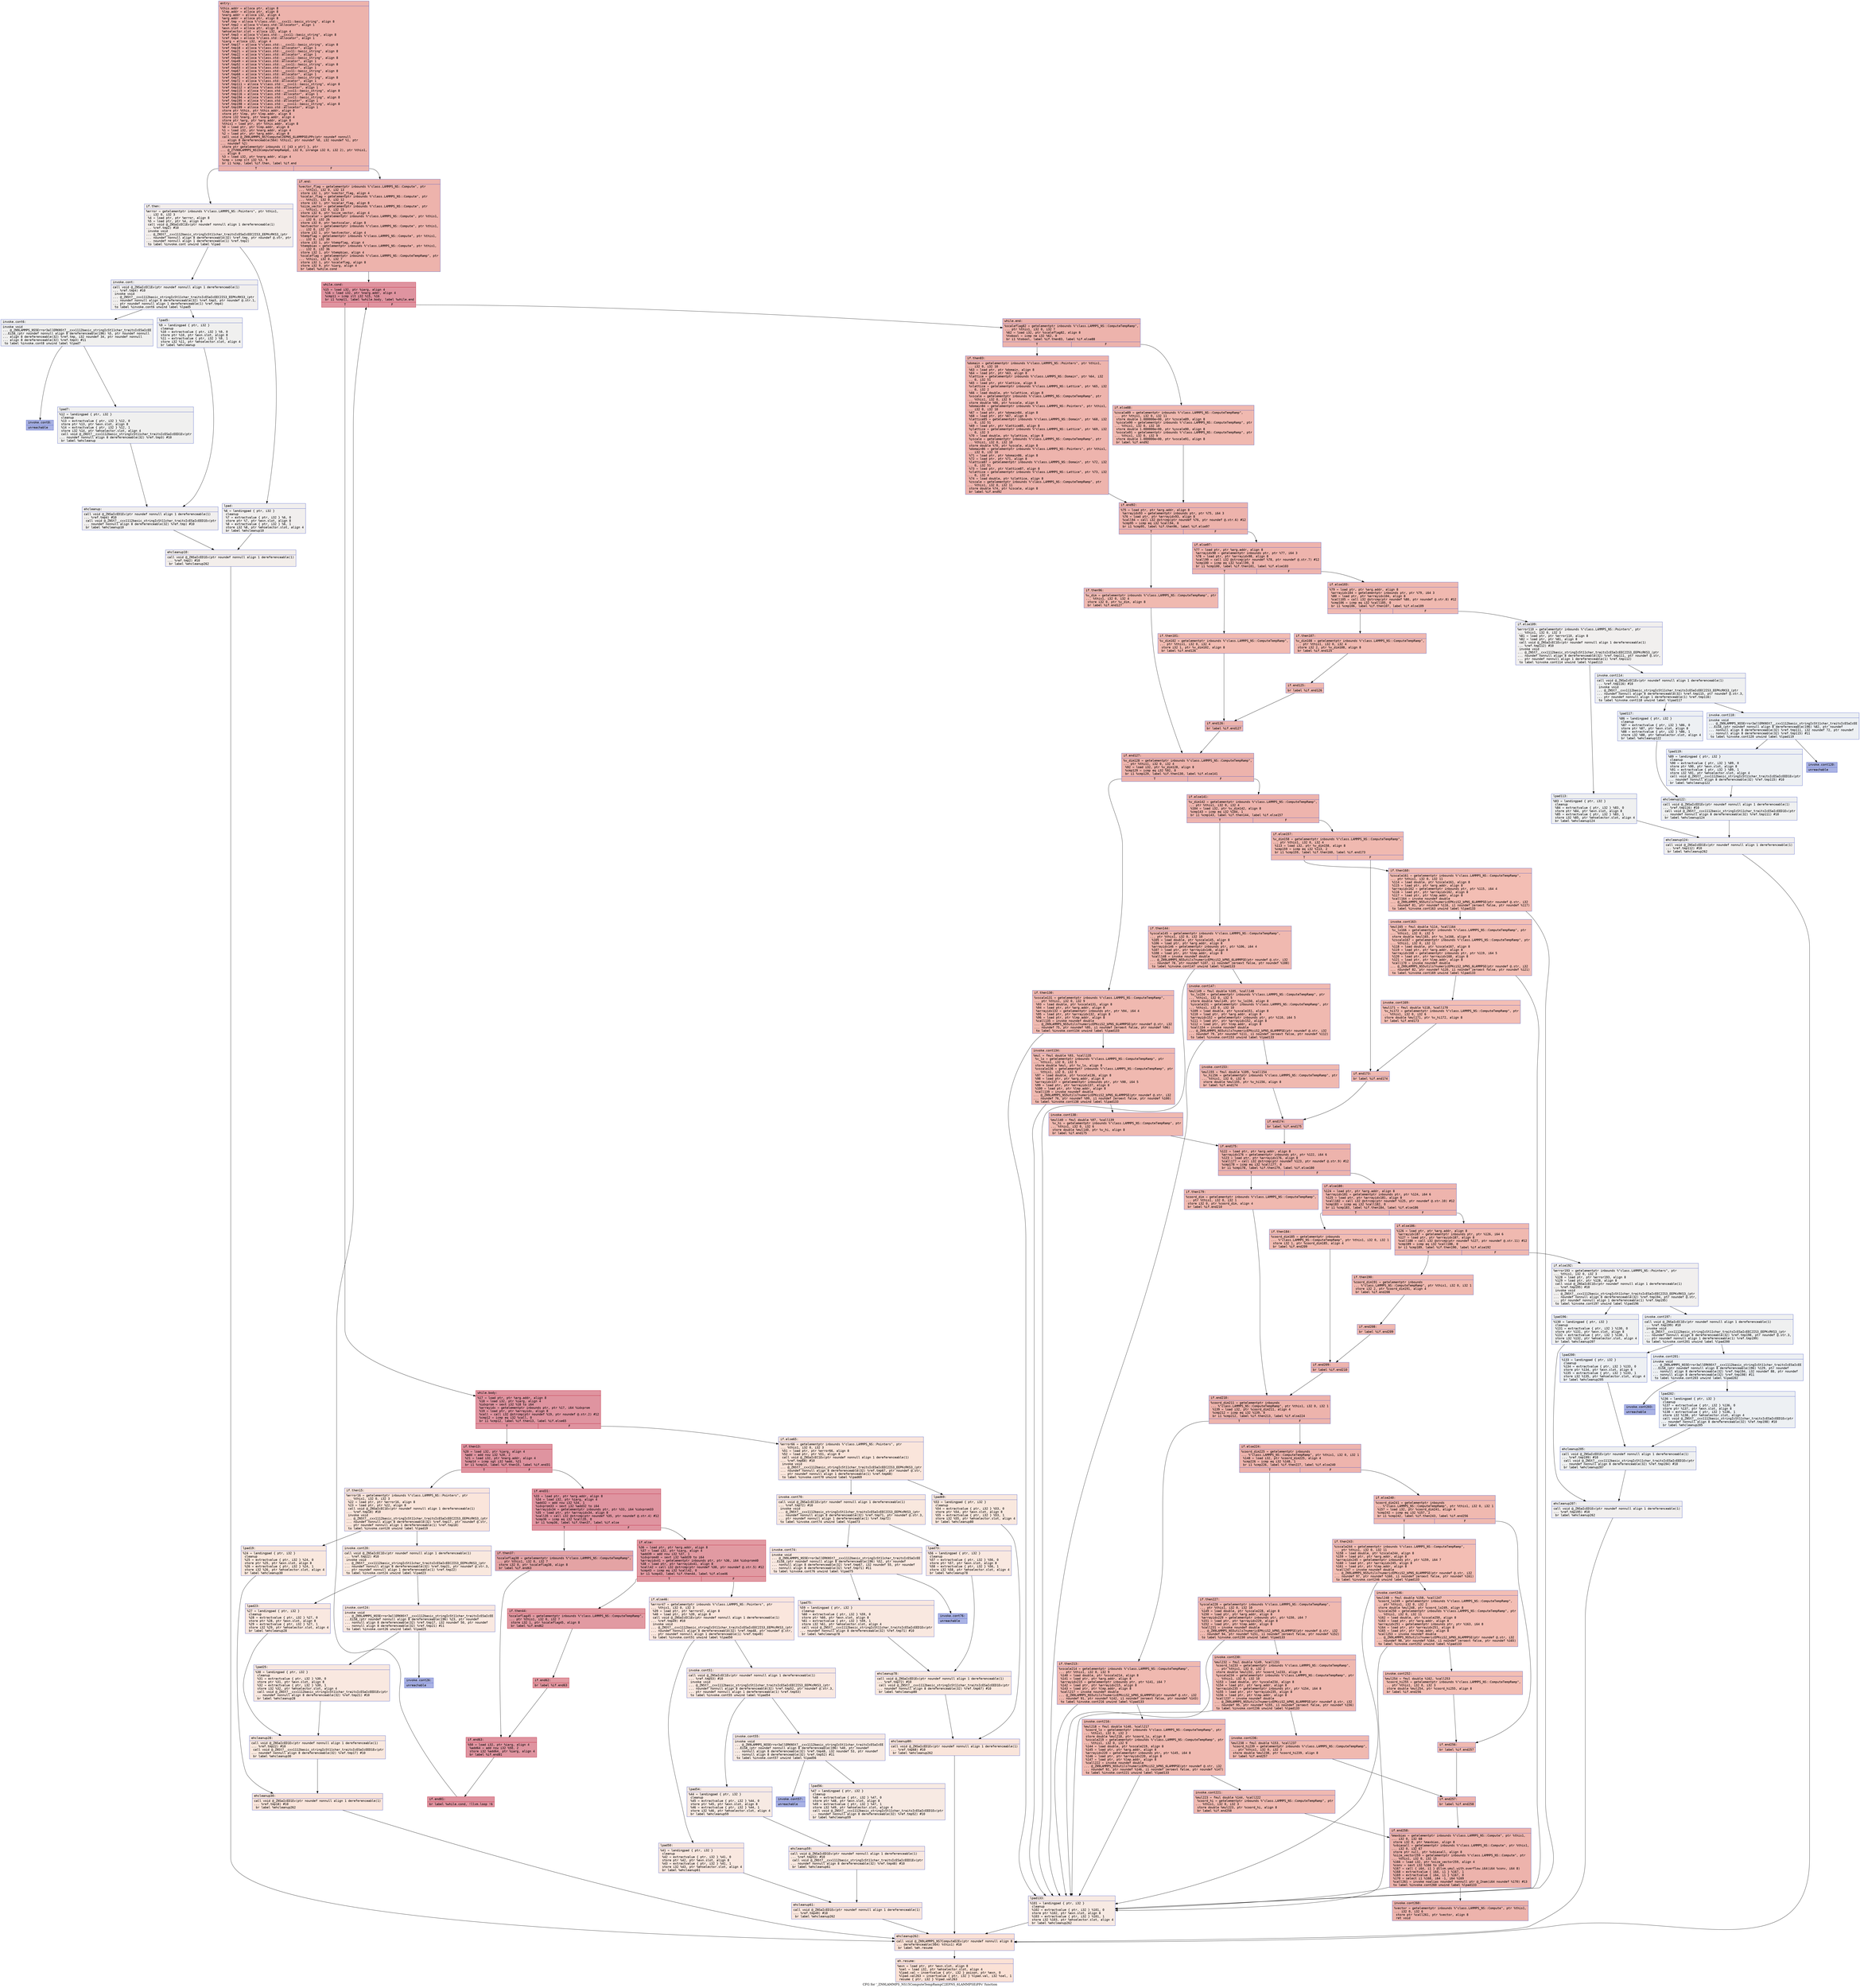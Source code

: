 digraph "CFG for '_ZN9LAMMPS_NS15ComputeTempRampC2EPNS_6LAMMPSEiPPc' function" {
	label="CFG for '_ZN9LAMMPS_NS15ComputeTempRampC2EPNS_6LAMMPSEiPPc' function";

	Node0x5563a41485f0 [shape=record,color="#3d50c3ff", style=filled, fillcolor="#d6524470" fontname="Courier",label="{entry:\l|  %this.addr = alloca ptr, align 8\l  %lmp.addr = alloca ptr, align 8\l  %narg.addr = alloca i32, align 4\l  %arg.addr = alloca ptr, align 8\l  %ref.tmp = alloca %\"class.std::__cxx11::basic_string\", align 8\l  %ref.tmp2 = alloca %\"class.std::allocator\", align 1\l  %exn.slot = alloca ptr, align 8\l  %ehselector.slot = alloca i32, align 4\l  %ref.tmp3 = alloca %\"class.std::__cxx11::basic_string\", align 8\l  %ref.tmp4 = alloca %\"class.std::allocator\", align 1\l  %iarg = alloca i32, align 4\l  %ref.tmp17 = alloca %\"class.std::__cxx11::basic_string\", align 8\l  %ref.tmp18 = alloca %\"class.std::allocator\", align 1\l  %ref.tmp21 = alloca %\"class.std::__cxx11::basic_string\", align 8\l  %ref.tmp22 = alloca %\"class.std::allocator\", align 1\l  %ref.tmp48 = alloca %\"class.std::__cxx11::basic_string\", align 8\l  %ref.tmp49 = alloca %\"class.std::allocator\", align 1\l  %ref.tmp52 = alloca %\"class.std::__cxx11::basic_string\", align 8\l  %ref.tmp53 = alloca %\"class.std::allocator\", align 1\l  %ref.tmp67 = alloca %\"class.std::__cxx11::basic_string\", align 8\l  %ref.tmp68 = alloca %\"class.std::allocator\", align 1\l  %ref.tmp71 = alloca %\"class.std::__cxx11::basic_string\", align 8\l  %ref.tmp72 = alloca %\"class.std::allocator\", align 1\l  %ref.tmp111 = alloca %\"class.std::__cxx11::basic_string\", align 8\l  %ref.tmp112 = alloca %\"class.std::allocator\", align 1\l  %ref.tmp115 = alloca %\"class.std::__cxx11::basic_string\", align 8\l  %ref.tmp116 = alloca %\"class.std::allocator\", align 1\l  %ref.tmp194 = alloca %\"class.std::__cxx11::basic_string\", align 8\l  %ref.tmp195 = alloca %\"class.std::allocator\", align 1\l  %ref.tmp198 = alloca %\"class.std::__cxx11::basic_string\", align 8\l  %ref.tmp199 = alloca %\"class.std::allocator\", align 1\l  store ptr %this, ptr %this.addr, align 8\l  store ptr %lmp, ptr %lmp.addr, align 8\l  store i32 %narg, ptr %narg.addr, align 4\l  store ptr %arg, ptr %arg.addr, align 8\l  %this1 = load ptr, ptr %this.addr, align 8\l  %0 = load ptr, ptr %lmp.addr, align 8\l  %1 = load i32, ptr %narg.addr, align 4\l  %2 = load ptr, ptr %arg.addr, align 8\l  call void @_ZN9LAMMPS_NS7ComputeC2EPNS_6LAMMPSEiPPc(ptr noundef nonnull\l... align 8 dereferenceable(564) %this1, ptr noundef %0, i32 noundef %1, ptr\l... noundef %2)\l  store ptr getelementptr inbounds (\{ [43 x ptr] \}, ptr\l... @_ZTVN9LAMMPS_NS15ComputeTempRampE, i32 0, inrange i32 0, i32 2), ptr %this1,\l... align 8\l  %3 = load i32, ptr %narg.addr, align 4\l  %cmp = icmp slt i32 %3, 9\l  br i1 %cmp, label %if.then, label %if.end\l|{<s0>T|<s1>F}}"];
	Node0x5563a41485f0:s0 -> Node0x5563a414b8d0[tooltip="entry -> if.then\nProbability 0.00%" ];
	Node0x5563a41485f0:s1 -> Node0x5563a414b980[tooltip="entry -> if.end\nProbability 100.00%" ];
	Node0x5563a414b8d0 [shape=record,color="#3d50c3ff", style=filled, fillcolor="#e5d8d170" fontname="Courier",label="{if.then:\l|  %error = getelementptr inbounds %\"class.LAMMPS_NS::Pointers\", ptr %this1,\l... i32 0, i32 3\l  %4 = load ptr, ptr %error, align 8\l  %5 = load ptr, ptr %4, align 8\l  call void @_ZNSaIcEC1Ev(ptr noundef nonnull align 1 dereferenceable(1)\l... %ref.tmp2) #10\l  invoke void\l... @_ZNSt7__cxx1112basic_stringIcSt11char_traitsIcESaIcEEC2IS3_EEPKcRKS3_(ptr\l... noundef nonnull align 8 dereferenceable(32) %ref.tmp, ptr noundef @.str, ptr\l... noundef nonnull align 1 dereferenceable(1) %ref.tmp2)\l          to label %invoke.cont unwind label %lpad\l}"];
	Node0x5563a414b8d0 -> Node0x5563a414bfd0[tooltip="if.then -> invoke.cont\nProbability 50.00%" ];
	Node0x5563a414b8d0 -> Node0x5563a414c0b0[tooltip="if.then -> lpad\nProbability 50.00%" ];
	Node0x5563a414bfd0 [shape=record,color="#3d50c3ff", style=filled, fillcolor="#e0dbd870" fontname="Courier",label="{invoke.cont:\l|  call void @_ZNSaIcEC1Ev(ptr noundef nonnull align 1 dereferenceable(1)\l... %ref.tmp4) #10\l  invoke void\l... @_ZNSt7__cxx1112basic_stringIcSt11char_traitsIcESaIcEEC2IS3_EEPKcRKS3_(ptr\l... noundef nonnull align 8 dereferenceable(32) %ref.tmp3, ptr noundef @.str.1,\l... ptr noundef nonnull align 1 dereferenceable(1) %ref.tmp4)\l          to label %invoke.cont6 unwind label %lpad5\l}"];
	Node0x5563a414bfd0 -> Node0x5563a414c440[tooltip="invoke.cont -> invoke.cont6\nProbability 50.00%" ];
	Node0x5563a414bfd0 -> Node0x5563a414c490[tooltip="invoke.cont -> lpad5\nProbability 50.00%" ];
	Node0x5563a414c440 [shape=record,color="#3d50c3ff", style=filled, fillcolor="#dedcdb70" fontname="Courier",label="{invoke.cont6:\l|  invoke void\l... @_ZN9LAMMPS_NS5Error3allERKNSt7__cxx1112basic_stringIcSt11char_traitsIcESaIcEE\l...EiS8_(ptr noundef nonnull align 8 dereferenceable(196) %5, ptr noundef nonnull\l... align 8 dereferenceable(32) %ref.tmp, i32 noundef 34, ptr noundef nonnull\l... align 8 dereferenceable(32) %ref.tmp3) #11\l          to label %invoke.cont8 unwind label %lpad7\l}"];
	Node0x5563a414c440 -> Node0x5563a414c3f0[tooltip="invoke.cont6 -> invoke.cont8\nProbability 0.00%" ];
	Node0x5563a414c440 -> Node0x5563a414c6f0[tooltip="invoke.cont6 -> lpad7\nProbability 100.00%" ];
	Node0x5563a414c3f0 [shape=record,color="#3d50c3ff", style=filled, fillcolor="#3d50c370" fontname="Courier",label="{invoke.cont8:\l|  unreachable\l}"];
	Node0x5563a414c0b0 [shape=record,color="#3d50c3ff", style=filled, fillcolor="#e0dbd870" fontname="Courier",label="{lpad:\l|  %6 = landingpad \{ ptr, i32 \}\l          cleanup\l  %7 = extractvalue \{ ptr, i32 \} %6, 0\l  store ptr %7, ptr %exn.slot, align 8\l  %8 = extractvalue \{ ptr, i32 \} %6, 1\l  store i32 %8, ptr %ehselector.slot, align 4\l  br label %ehcleanup10\l}"];
	Node0x5563a414c0b0 -> Node0x5563a414cd90[tooltip="lpad -> ehcleanup10\nProbability 100.00%" ];
	Node0x5563a414c490 [shape=record,color="#3d50c3ff", style=filled, fillcolor="#dedcdb70" fontname="Courier",label="{lpad5:\l|  %9 = landingpad \{ ptr, i32 \}\l          cleanup\l  %10 = extractvalue \{ ptr, i32 \} %9, 0\l  store ptr %10, ptr %exn.slot, align 8\l  %11 = extractvalue \{ ptr, i32 \} %9, 1\l  store i32 %11, ptr %ehselector.slot, align 4\l  br label %ehcleanup\l}"];
	Node0x5563a414c490 -> Node0x5563a414d0e0[tooltip="lpad5 -> ehcleanup\nProbability 100.00%" ];
	Node0x5563a414c6f0 [shape=record,color="#3d50c3ff", style=filled, fillcolor="#dedcdb70" fontname="Courier",label="{lpad7:\l|  %12 = landingpad \{ ptr, i32 \}\l          cleanup\l  %13 = extractvalue \{ ptr, i32 \} %12, 0\l  store ptr %13, ptr %exn.slot, align 8\l  %14 = extractvalue \{ ptr, i32 \} %12, 1\l  store i32 %14, ptr %ehselector.slot, align 4\l  call void @_ZNSt7__cxx1112basic_stringIcSt11char_traitsIcESaIcEED1Ev(ptr\l... noundef nonnull align 8 dereferenceable(32) %ref.tmp3) #10\l  br label %ehcleanup\l}"];
	Node0x5563a414c6f0 -> Node0x5563a414d0e0[tooltip="lpad7 -> ehcleanup\nProbability 100.00%" ];
	Node0x5563a414d0e0 [shape=record,color="#3d50c3ff", style=filled, fillcolor="#e0dbd870" fontname="Courier",label="{ehcleanup:\l|  call void @_ZNSaIcED1Ev(ptr noundef nonnull align 1 dereferenceable(1)\l... %ref.tmp4) #10\l  call void @_ZNSt7__cxx1112basic_stringIcSt11char_traitsIcESaIcEED1Ev(ptr\l... noundef nonnull align 8 dereferenceable(32) %ref.tmp) #10\l  br label %ehcleanup10\l}"];
	Node0x5563a414d0e0 -> Node0x5563a414cd90[tooltip="ehcleanup -> ehcleanup10\nProbability 100.00%" ];
	Node0x5563a414cd90 [shape=record,color="#3d50c3ff", style=filled, fillcolor="#e5d8d170" fontname="Courier",label="{ehcleanup10:\l|  call void @_ZNSaIcED1Ev(ptr noundef nonnull align 1 dereferenceable(1)\l... %ref.tmp2) #10\l  br label %ehcleanup262\l}"];
	Node0x5563a414cd90 -> Node0x5563a414e160[tooltip="ehcleanup10 -> ehcleanup262\nProbability 100.00%" ];
	Node0x5563a414b980 [shape=record,color="#3d50c3ff", style=filled, fillcolor="#d6524470" fontname="Courier",label="{if.end:\l|  %vector_flag = getelementptr inbounds %\"class.LAMMPS_NS::Compute\", ptr\l... %this1, i32 0, i32 13\l  store i32 1, ptr %vector_flag, align 4\l  %scalar_flag = getelementptr inbounds %\"class.LAMMPS_NS::Compute\", ptr\l... %this1, i32 0, i32 12\l  store i32 1, ptr %scalar_flag, align 8\l  %size_vector = getelementptr inbounds %\"class.LAMMPS_NS::Compute\", ptr\l... %this1, i32 0, i32 15\l  store i32 6, ptr %size_vector, align 4\l  %extscalar = getelementptr inbounds %\"class.LAMMPS_NS::Compute\", ptr %this1,\l... i32 0, i32 26\l  store i32 0, ptr %extscalar, align 8\l  %extvector = getelementptr inbounds %\"class.LAMMPS_NS::Compute\", ptr %this1,\l... i32 0, i32 27\l  store i32 1, ptr %extvector, align 4\l  %tempflag = getelementptr inbounds %\"class.LAMMPS_NS::Compute\", ptr %this1,\l... i32 0, i32 30\l  store i32 1, ptr %tempflag, align 4\l  %tempbias = getelementptr inbounds %\"class.LAMMPS_NS::Compute\", ptr %this1,\l... i32 0, i32 36\l  store i32 1, ptr %tempbias, align 4\l  %scaleflag = getelementptr inbounds %\"class.LAMMPS_NS::ComputeTempRamp\", ptr\l... %this1, i32 0, i32 7\l  store i32 1, ptr %scaleflag, align 8\l  store i32 9, ptr %iarg, align 4\l  br label %while.cond\l}"];
	Node0x5563a414b980 -> Node0x5563a414f0f0[tooltip="if.end -> while.cond\nProbability 100.00%" ];
	Node0x5563a414f0f0 [shape=record,color="#b70d28ff", style=filled, fillcolor="#b70d2870" fontname="Courier",label="{while.cond:\l|  %15 = load i32, ptr %iarg, align 4\l  %16 = load i32, ptr %narg.addr, align 4\l  %cmp11 = icmp slt i32 %15, %16\l  br i1 %cmp11, label %while.body, label %while.end\l|{<s0>T|<s1>F}}"];
	Node0x5563a414f0f0:s0 -> Node0x5563a414f370[tooltip="while.cond -> while.body\nProbability 96.88%" ];
	Node0x5563a414f0f0:s1 -> Node0x5563a414f3f0[tooltip="while.cond -> while.end\nProbability 3.12%" ];
	Node0x5563a414f370 [shape=record,color="#b70d28ff", style=filled, fillcolor="#b70d2870" fontname="Courier",label="{while.body:\l|  %17 = load ptr, ptr %arg.addr, align 8\l  %18 = load i32, ptr %iarg, align 4\l  %idxprom = sext i32 %18 to i64\l  %arrayidx = getelementptr inbounds ptr, ptr %17, i64 %idxprom\l  %19 = load ptr, ptr %arrayidx, align 8\l  %call = call i32 @strcmp(ptr noundef %19, ptr noundef @.str.2) #12\l  %cmp12 = icmp eq i32 %call, 0\l  br i1 %cmp12, label %if.then13, label %if.else65\l|{<s0>T|<s1>F}}"];
	Node0x5563a414f370:s0 -> Node0x5563a414fae0[tooltip="while.body -> if.then13\nProbability 100.00%" ];
	Node0x5563a414f370:s1 -> Node0x5563a414fbc0[tooltip="while.body -> if.else65\nProbability 0.00%" ];
	Node0x5563a414fae0 [shape=record,color="#b70d28ff", style=filled, fillcolor="#b70d2870" fontname="Courier",label="{if.then13:\l|  %20 = load i32, ptr %iarg, align 4\l  %add = add nsw i32 %20, 2\l  %21 = load i32, ptr %narg.addr, align 4\l  %cmp14 = icmp sgt i32 %add, %21\l  br i1 %cmp14, label %if.then15, label %if.end31\l|{<s0>T|<s1>F}}"];
	Node0x5563a414fae0:s0 -> Node0x5563a414ffb0[tooltip="if.then13 -> if.then15\nProbability 0.00%" ];
	Node0x5563a414fae0:s1 -> Node0x5563a41496a0[tooltip="if.then13 -> if.end31\nProbability 100.00%" ];
	Node0x5563a414ffb0 [shape=record,color="#3d50c3ff", style=filled, fillcolor="#f4c5ad70" fontname="Courier",label="{if.then15:\l|  %error16 = getelementptr inbounds %\"class.LAMMPS_NS::Pointers\", ptr\l... %this1, i32 0, i32 3\l  %22 = load ptr, ptr %error16, align 8\l  %23 = load ptr, ptr %22, align 8\l  call void @_ZNSaIcEC1Ev(ptr noundef nonnull align 1 dereferenceable(1)\l... %ref.tmp18) #10\l  invoke void\l... @_ZNSt7__cxx1112basic_stringIcSt11char_traitsIcESaIcEEC2IS3_EEPKcRKS3_(ptr\l... noundef nonnull align 8 dereferenceable(32) %ref.tmp17, ptr noundef @.str,\l... ptr noundef nonnull align 1 dereferenceable(1) %ref.tmp18)\l          to label %invoke.cont20 unwind label %lpad19\l}"];
	Node0x5563a414ffb0 -> Node0x5563a4149b90[tooltip="if.then15 -> invoke.cont20\nProbability 50.00%" ];
	Node0x5563a414ffb0 -> Node0x5563a4149c10[tooltip="if.then15 -> lpad19\nProbability 50.00%" ];
	Node0x5563a4149b90 [shape=record,color="#3d50c3ff", style=filled, fillcolor="#f2cab570" fontname="Courier",label="{invoke.cont20:\l|  call void @_ZNSaIcEC1Ev(ptr noundef nonnull align 1 dereferenceable(1)\l... %ref.tmp22) #10\l  invoke void\l... @_ZNSt7__cxx1112basic_stringIcSt11char_traitsIcESaIcEEC2IS3_EEPKcRKS3_(ptr\l... noundef nonnull align 8 dereferenceable(32) %ref.tmp21, ptr noundef @.str.3,\l... ptr noundef nonnull align 1 dereferenceable(1) %ref.tmp22)\l          to label %invoke.cont24 unwind label %lpad23\l}"];
	Node0x5563a4149b90 -> Node0x5563a4151040[tooltip="invoke.cont20 -> invoke.cont24\nProbability 50.00%" ];
	Node0x5563a4149b90 -> Node0x5563a4151090[tooltip="invoke.cont20 -> lpad23\nProbability 50.00%" ];
	Node0x5563a4151040 [shape=record,color="#3d50c3ff", style=filled, fillcolor="#f1ccb870" fontname="Courier",label="{invoke.cont24:\l|  invoke void\l... @_ZN9LAMMPS_NS5Error3allERKNSt7__cxx1112basic_stringIcSt11char_traitsIcESaIcEE\l...EiS8_(ptr noundef nonnull align 8 dereferenceable(196) %23, ptr noundef\l... nonnull align 8 dereferenceable(32) %ref.tmp17, i32 noundef 50, ptr noundef\l... nonnull align 8 dereferenceable(32) %ref.tmp21) #11\l          to label %invoke.cont26 unwind label %lpad25\l}"];
	Node0x5563a4151040 -> Node0x5563a4149e20[tooltip="invoke.cont24 -> invoke.cont26\nProbability 0.00%" ];
	Node0x5563a4151040 -> Node0x5563a4151370[tooltip="invoke.cont24 -> lpad25\nProbability 100.00%" ];
	Node0x5563a4149e20 [shape=record,color="#3d50c3ff", style=filled, fillcolor="#3d50c370" fontname="Courier",label="{invoke.cont26:\l|  unreachable\l}"];
	Node0x5563a4149c10 [shape=record,color="#3d50c3ff", style=filled, fillcolor="#f2cab570" fontname="Courier",label="{lpad19:\l|  %24 = landingpad \{ ptr, i32 \}\l          cleanup\l  %25 = extractvalue \{ ptr, i32 \} %24, 0\l  store ptr %25, ptr %exn.slot, align 8\l  %26 = extractvalue \{ ptr, i32 \} %24, 1\l  store i32 %26, ptr %ehselector.slot, align 4\l  br label %ehcleanup30\l}"];
	Node0x5563a4149c10 -> Node0x5563a4151930[tooltip="lpad19 -> ehcleanup30\nProbability 100.00%" ];
	Node0x5563a4151090 [shape=record,color="#3d50c3ff", style=filled, fillcolor="#f1ccb870" fontname="Courier",label="{lpad23:\l|  %27 = landingpad \{ ptr, i32 \}\l          cleanup\l  %28 = extractvalue \{ ptr, i32 \} %27, 0\l  store ptr %28, ptr %exn.slot, align 8\l  %29 = extractvalue \{ ptr, i32 \} %27, 1\l  store i32 %29, ptr %ehselector.slot, align 4\l  br label %ehcleanup28\l}"];
	Node0x5563a4151090 -> Node0x5563a4151c80[tooltip="lpad23 -> ehcleanup28\nProbability 100.00%" ];
	Node0x5563a4151370 [shape=record,color="#3d50c3ff", style=filled, fillcolor="#f1ccb870" fontname="Courier",label="{lpad25:\l|  %30 = landingpad \{ ptr, i32 \}\l          cleanup\l  %31 = extractvalue \{ ptr, i32 \} %30, 0\l  store ptr %31, ptr %exn.slot, align 8\l  %32 = extractvalue \{ ptr, i32 \} %30, 1\l  store i32 %32, ptr %ehselector.slot, align 4\l  call void @_ZNSt7__cxx1112basic_stringIcSt11char_traitsIcESaIcEED1Ev(ptr\l... noundef nonnull align 8 dereferenceable(32) %ref.tmp21) #10\l  br label %ehcleanup28\l}"];
	Node0x5563a4151370 -> Node0x5563a4151c80[tooltip="lpad25 -> ehcleanup28\nProbability 100.00%" ];
	Node0x5563a4151c80 [shape=record,color="#3d50c3ff", style=filled, fillcolor="#f2cab570" fontname="Courier",label="{ehcleanup28:\l|  call void @_ZNSaIcED1Ev(ptr noundef nonnull align 1 dereferenceable(1)\l... %ref.tmp22) #10\l  call void @_ZNSt7__cxx1112basic_stringIcSt11char_traitsIcESaIcEED1Ev(ptr\l... noundef nonnull align 8 dereferenceable(32) %ref.tmp17) #10\l  br label %ehcleanup30\l}"];
	Node0x5563a4151c80 -> Node0x5563a4151930[tooltip="ehcleanup28 -> ehcleanup30\nProbability 100.00%" ];
	Node0x5563a4151930 [shape=record,color="#3d50c3ff", style=filled, fillcolor="#f4c5ad70" fontname="Courier",label="{ehcleanup30:\l|  call void @_ZNSaIcED1Ev(ptr noundef nonnull align 1 dereferenceable(1)\l... %ref.tmp18) #10\l  br label %ehcleanup262\l}"];
	Node0x5563a4151930 -> Node0x5563a414e160[tooltip="ehcleanup30 -> ehcleanup262\nProbability 100.00%" ];
	Node0x5563a41496a0 [shape=record,color="#b70d28ff", style=filled, fillcolor="#b70d2870" fontname="Courier",label="{if.end31:\l|  %33 = load ptr, ptr %arg.addr, align 8\l  %34 = load i32, ptr %iarg, align 4\l  %add32 = add nsw i32 %34, 1\l  %idxprom33 = sext i32 %add32 to i64\l  %arrayidx34 = getelementptr inbounds ptr, ptr %33, i64 %idxprom33\l  %35 = load ptr, ptr %arrayidx34, align 8\l  %call35 = call i32 @strcmp(ptr noundef %35, ptr noundef @.str.4) #12\l  %cmp36 = icmp eq i32 %call35, 0\l  br i1 %cmp36, label %if.then37, label %if.else\l|{<s0>T|<s1>F}}"];
	Node0x5563a41496a0:s0 -> Node0x5563a4152af0[tooltip="if.end31 -> if.then37\nProbability 37.50%" ];
	Node0x5563a41496a0:s1 -> Node0x5563a4152b70[tooltip="if.end31 -> if.else\nProbability 62.50%" ];
	Node0x5563a4152af0 [shape=record,color="#3d50c3ff", style=filled, fillcolor="#c32e3170" fontname="Courier",label="{if.then37:\l|  %scaleflag38 = getelementptr inbounds %\"class.LAMMPS_NS::ComputeTempRamp\",\l... ptr %this1, i32 0, i32 7\l  store i32 0, ptr %scaleflag38, align 8\l  br label %if.end63\l}"];
	Node0x5563a4152af0 -> Node0x5563a4152e20[tooltip="if.then37 -> if.end63\nProbability 100.00%" ];
	Node0x5563a4152b70 [shape=record,color="#b70d28ff", style=filled, fillcolor="#bb1b2c70" fontname="Courier",label="{if.else:\l|  %36 = load ptr, ptr %arg.addr, align 8\l  %37 = load i32, ptr %iarg, align 4\l  %add39 = add nsw i32 %37, 1\l  %idxprom40 = sext i32 %add39 to i64\l  %arrayidx41 = getelementptr inbounds ptr, ptr %36, i64 %idxprom40\l  %38 = load ptr, ptr %arrayidx41, align 8\l  %call42 = call i32 @strcmp(ptr noundef %38, ptr noundef @.str.5) #12\l  %cmp43 = icmp eq i32 %call42, 0\l  br i1 %cmp43, label %if.then44, label %if.else46\l|{<s0>T|<s1>F}}"];
	Node0x5563a4152b70:s0 -> Node0x5563a41534b0[tooltip="if.else -> if.then44\nProbability 100.00%" ];
	Node0x5563a4152b70:s1 -> Node0x5563a4153530[tooltip="if.else -> if.else46\nProbability 0.00%" ];
	Node0x5563a41534b0 [shape=record,color="#b70d28ff", style=filled, fillcolor="#bb1b2c70" fontname="Courier",label="{if.then44:\l|  %scaleflag45 = getelementptr inbounds %\"class.LAMMPS_NS::ComputeTempRamp\",\l... ptr %this1, i32 0, i32 7\l  store i32 1, ptr %scaleflag45, align 8\l  br label %if.end62\l}"];
	Node0x5563a41534b0 -> Node0x5563a414d370[tooltip="if.then44 -> if.end62\nProbability 100.00%" ];
	Node0x5563a4153530 [shape=record,color="#3d50c3ff", style=filled, fillcolor="#f3c7b170" fontname="Courier",label="{if.else46:\l|  %error47 = getelementptr inbounds %\"class.LAMMPS_NS::Pointers\", ptr\l... %this1, i32 0, i32 3\l  %39 = load ptr, ptr %error47, align 8\l  %40 = load ptr, ptr %39, align 8\l  call void @_ZNSaIcEC1Ev(ptr noundef nonnull align 1 dereferenceable(1)\l... %ref.tmp49) #10\l  invoke void\l... @_ZNSt7__cxx1112basic_stringIcSt11char_traitsIcESaIcEEC2IS3_EEPKcRKS3_(ptr\l... noundef nonnull align 8 dereferenceable(32) %ref.tmp48, ptr noundef @.str,\l... ptr noundef nonnull align 1 dereferenceable(1) %ref.tmp49)\l          to label %invoke.cont51 unwind label %lpad50\l}"];
	Node0x5563a4153530 -> Node0x5563a4154270[tooltip="if.else46 -> invoke.cont51\nProbability 50.00%" ];
	Node0x5563a4153530 -> Node0x5563a41542c0[tooltip="if.else46 -> lpad50\nProbability 50.00%" ];
	Node0x5563a4154270 [shape=record,color="#3d50c3ff", style=filled, fillcolor="#f1ccb870" fontname="Courier",label="{invoke.cont51:\l|  call void @_ZNSaIcEC1Ev(ptr noundef nonnull align 1 dereferenceable(1)\l... %ref.tmp53) #10\l  invoke void\l... @_ZNSt7__cxx1112basic_stringIcSt11char_traitsIcESaIcEEC2IS3_EEPKcRKS3_(ptr\l... noundef nonnull align 8 dereferenceable(32) %ref.tmp52, ptr noundef @.str.3,\l... ptr noundef nonnull align 1 dereferenceable(1) %ref.tmp53)\l          to label %invoke.cont55 unwind label %lpad54\l}"];
	Node0x5563a4154270 -> Node0x5563a41545e0[tooltip="invoke.cont51 -> invoke.cont55\nProbability 50.00%" ];
	Node0x5563a4154270 -> Node0x5563a4154630[tooltip="invoke.cont51 -> lpad54\nProbability 50.00%" ];
	Node0x5563a41545e0 [shape=record,color="#3d50c3ff", style=filled, fillcolor="#eed0c070" fontname="Courier",label="{invoke.cont55:\l|  invoke void\l... @_ZN9LAMMPS_NS5Error3allERKNSt7__cxx1112basic_stringIcSt11char_traitsIcESaIcEE\l...EiS8_(ptr noundef nonnull align 8 dereferenceable(196) %40, ptr noundef\l... nonnull align 8 dereferenceable(32) %ref.tmp48, i32 noundef 53, ptr noundef\l... nonnull align 8 dereferenceable(32) %ref.tmp52) #11\l          to label %invoke.cont57 unwind label %lpad56\l}"];
	Node0x5563a41545e0 -> Node0x5563a4154590[tooltip="invoke.cont55 -> invoke.cont57\nProbability 0.00%" ];
	Node0x5563a41545e0 -> Node0x5563a4154950[tooltip="invoke.cont55 -> lpad56\nProbability 100.00%" ];
	Node0x5563a4154590 [shape=record,color="#3d50c3ff", style=filled, fillcolor="#3d50c370" fontname="Courier",label="{invoke.cont57:\l|  unreachable\l}"];
	Node0x5563a41542c0 [shape=record,color="#3d50c3ff", style=filled, fillcolor="#f1ccb870" fontname="Courier",label="{lpad50:\l|  %41 = landingpad \{ ptr, i32 \}\l          cleanup\l  %42 = extractvalue \{ ptr, i32 \} %41, 0\l  store ptr %42, ptr %exn.slot, align 8\l  %43 = extractvalue \{ ptr, i32 \} %41, 1\l  store i32 %43, ptr %ehselector.slot, align 4\l  br label %ehcleanup61\l}"];
	Node0x5563a41542c0 -> Node0x5563a4154f10[tooltip="lpad50 -> ehcleanup61\nProbability 100.00%" ];
	Node0x5563a4154630 [shape=record,color="#3d50c3ff", style=filled, fillcolor="#eed0c070" fontname="Courier",label="{lpad54:\l|  %44 = landingpad \{ ptr, i32 \}\l          cleanup\l  %45 = extractvalue \{ ptr, i32 \} %44, 0\l  store ptr %45, ptr %exn.slot, align 8\l  %46 = extractvalue \{ ptr, i32 \} %44, 1\l  store i32 %46, ptr %ehselector.slot, align 4\l  br label %ehcleanup59\l}"];
	Node0x5563a4154630 -> Node0x5563a4155260[tooltip="lpad54 -> ehcleanup59\nProbability 100.00%" ];
	Node0x5563a4154950 [shape=record,color="#3d50c3ff", style=filled, fillcolor="#eed0c070" fontname="Courier",label="{lpad56:\l|  %47 = landingpad \{ ptr, i32 \}\l          cleanup\l  %48 = extractvalue \{ ptr, i32 \} %47, 0\l  store ptr %48, ptr %exn.slot, align 8\l  %49 = extractvalue \{ ptr, i32 \} %47, 1\l  store i32 %49, ptr %ehselector.slot, align 4\l  call void @_ZNSt7__cxx1112basic_stringIcSt11char_traitsIcESaIcEED1Ev(ptr\l... noundef nonnull align 8 dereferenceable(32) %ref.tmp52) #10\l  br label %ehcleanup59\l}"];
	Node0x5563a4154950 -> Node0x5563a4155260[tooltip="lpad56 -> ehcleanup59\nProbability 100.00%" ];
	Node0x5563a4155260 [shape=record,color="#3d50c3ff", style=filled, fillcolor="#f1ccb870" fontname="Courier",label="{ehcleanup59:\l|  call void @_ZNSaIcED1Ev(ptr noundef nonnull align 1 dereferenceable(1)\l... %ref.tmp53) #10\l  call void @_ZNSt7__cxx1112basic_stringIcSt11char_traitsIcESaIcEED1Ev(ptr\l... noundef nonnull align 8 dereferenceable(32) %ref.tmp48) #10\l  br label %ehcleanup61\l}"];
	Node0x5563a4155260 -> Node0x5563a4154f10[tooltip="ehcleanup59 -> ehcleanup61\nProbability 100.00%" ];
	Node0x5563a4154f10 [shape=record,color="#3d50c3ff", style=filled, fillcolor="#f3c7b170" fontname="Courier",label="{ehcleanup61:\l|  call void @_ZNSaIcED1Ev(ptr noundef nonnull align 1 dereferenceable(1)\l... %ref.tmp49) #10\l  br label %ehcleanup262\l}"];
	Node0x5563a4154f10 -> Node0x5563a414e160[tooltip="ehcleanup61 -> ehcleanup262\nProbability 100.00%" ];
	Node0x5563a414d370 [shape=record,color="#b70d28ff", style=filled, fillcolor="#bb1b2c70" fontname="Courier",label="{if.end62:\l|  br label %if.end63\l}"];
	Node0x5563a414d370 -> Node0x5563a4152e20[tooltip="if.end62 -> if.end63\nProbability 100.00%" ];
	Node0x5563a4152e20 [shape=record,color="#b70d28ff", style=filled, fillcolor="#b70d2870" fontname="Courier",label="{if.end63:\l|  %50 = load i32, ptr %iarg, align 4\l  %add64 = add nsw i32 %50, 2\l  store i32 %add64, ptr %iarg, align 4\l  br label %if.end81\l}"];
	Node0x5563a4152e20 -> Node0x5563a41565b0[tooltip="if.end63 -> if.end81\nProbability 100.00%" ];
	Node0x5563a414fbc0 [shape=record,color="#3d50c3ff", style=filled, fillcolor="#f4c5ad70" fontname="Courier",label="{if.else65:\l|  %error66 = getelementptr inbounds %\"class.LAMMPS_NS::Pointers\", ptr\l... %this1, i32 0, i32 3\l  %51 = load ptr, ptr %error66, align 8\l  %52 = load ptr, ptr %51, align 8\l  call void @_ZNSaIcEC1Ev(ptr noundef nonnull align 1 dereferenceable(1)\l... %ref.tmp68) #10\l  invoke void\l... @_ZNSt7__cxx1112basic_stringIcSt11char_traitsIcESaIcEEC2IS3_EEPKcRKS3_(ptr\l... noundef nonnull align 8 dereferenceable(32) %ref.tmp67, ptr noundef @.str,\l... ptr noundef nonnull align 1 dereferenceable(1) %ref.tmp68)\l          to label %invoke.cont70 unwind label %lpad69\l}"];
	Node0x5563a414fbc0 -> Node0x5563a41569d0[tooltip="if.else65 -> invoke.cont70\nProbability 50.00%" ];
	Node0x5563a414fbc0 -> Node0x5563a4156a50[tooltip="if.else65 -> lpad69\nProbability 50.00%" ];
	Node0x5563a41569d0 [shape=record,color="#3d50c3ff", style=filled, fillcolor="#f2cab570" fontname="Courier",label="{invoke.cont70:\l|  call void @_ZNSaIcEC1Ev(ptr noundef nonnull align 1 dereferenceable(1)\l... %ref.tmp72) #10\l  invoke void\l... @_ZNSt7__cxx1112basic_stringIcSt11char_traitsIcESaIcEEC2IS3_EEPKcRKS3_(ptr\l... noundef nonnull align 8 dereferenceable(32) %ref.tmp71, ptr noundef @.str.3,\l... ptr noundef nonnull align 1 dereferenceable(1) %ref.tmp72)\l          to label %invoke.cont74 unwind label %lpad73\l}"];
	Node0x5563a41569d0 -> Node0x5563a4156d70[tooltip="invoke.cont70 -> invoke.cont74\nProbability 50.00%" ];
	Node0x5563a41569d0 -> Node0x5563a4156dc0[tooltip="invoke.cont70 -> lpad73\nProbability 50.00%" ];
	Node0x5563a4156d70 [shape=record,color="#3d50c3ff", style=filled, fillcolor="#f1ccb870" fontname="Courier",label="{invoke.cont74:\l|  invoke void\l... @_ZN9LAMMPS_NS5Error3allERKNSt7__cxx1112basic_stringIcSt11char_traitsIcESaIcEE\l...EiS8_(ptr noundef nonnull align 8 dereferenceable(196) %52, ptr noundef\l... nonnull align 8 dereferenceable(32) %ref.tmp67, i32 noundef 55, ptr noundef\l... nonnull align 8 dereferenceable(32) %ref.tmp71) #11\l          to label %invoke.cont76 unwind label %lpad75\l}"];
	Node0x5563a4156d70 -> Node0x5563a4156d20[tooltip="invoke.cont74 -> invoke.cont76\nProbability 0.00%" ];
	Node0x5563a4156d70 -> Node0x5563a4157020[tooltip="invoke.cont74 -> lpad75\nProbability 100.00%" ];
	Node0x5563a4156d20 [shape=record,color="#3d50c3ff", style=filled, fillcolor="#3d50c370" fontname="Courier",label="{invoke.cont76:\l|  unreachable\l}"];
	Node0x5563a4156a50 [shape=record,color="#3d50c3ff", style=filled, fillcolor="#f2cab570" fontname="Courier",label="{lpad69:\l|  %53 = landingpad \{ ptr, i32 \}\l          cleanup\l  %54 = extractvalue \{ ptr, i32 \} %53, 0\l  store ptr %54, ptr %exn.slot, align 8\l  %55 = extractvalue \{ ptr, i32 \} %53, 1\l  store i32 %55, ptr %ehselector.slot, align 4\l  br label %ehcleanup80\l}"];
	Node0x5563a4156a50 -> Node0x5563a4157580[tooltip="lpad69 -> ehcleanup80\nProbability 100.00%" ];
	Node0x5563a4156dc0 [shape=record,color="#3d50c3ff", style=filled, fillcolor="#f1ccb870" fontname="Courier",label="{lpad73:\l|  %56 = landingpad \{ ptr, i32 \}\l          cleanup\l  %57 = extractvalue \{ ptr, i32 \} %56, 0\l  store ptr %57, ptr %exn.slot, align 8\l  %58 = extractvalue \{ ptr, i32 \} %56, 1\l  store i32 %58, ptr %ehselector.slot, align 4\l  br label %ehcleanup78\l}"];
	Node0x5563a4156dc0 -> Node0x5563a41578d0[tooltip="lpad73 -> ehcleanup78\nProbability 100.00%" ];
	Node0x5563a4157020 [shape=record,color="#3d50c3ff", style=filled, fillcolor="#f1ccb870" fontname="Courier",label="{lpad75:\l|  %59 = landingpad \{ ptr, i32 \}\l          cleanup\l  %60 = extractvalue \{ ptr, i32 \} %59, 0\l  store ptr %60, ptr %exn.slot, align 8\l  %61 = extractvalue \{ ptr, i32 \} %59, 1\l  store i32 %61, ptr %ehselector.slot, align 4\l  call void @_ZNSt7__cxx1112basic_stringIcSt11char_traitsIcESaIcEED1Ev(ptr\l... noundef nonnull align 8 dereferenceable(32) %ref.tmp71) #10\l  br label %ehcleanup78\l}"];
	Node0x5563a4157020 -> Node0x5563a41578d0[tooltip="lpad75 -> ehcleanup78\nProbability 100.00%" ];
	Node0x5563a41578d0 [shape=record,color="#3d50c3ff", style=filled, fillcolor="#f2cab570" fontname="Courier",label="{ehcleanup78:\l|  call void @_ZNSaIcED1Ev(ptr noundef nonnull align 1 dereferenceable(1)\l... %ref.tmp72) #10\l  call void @_ZNSt7__cxx1112basic_stringIcSt11char_traitsIcESaIcEED1Ev(ptr\l... noundef nonnull align 8 dereferenceable(32) %ref.tmp67) #10\l  br label %ehcleanup80\l}"];
	Node0x5563a41578d0 -> Node0x5563a4157580[tooltip="ehcleanup78 -> ehcleanup80\nProbability 100.00%" ];
	Node0x5563a4157580 [shape=record,color="#3d50c3ff", style=filled, fillcolor="#f4c5ad70" fontname="Courier",label="{ehcleanup80:\l|  call void @_ZNSaIcED1Ev(ptr noundef nonnull align 1 dereferenceable(1)\l... %ref.tmp68) #10\l  br label %ehcleanup262\l}"];
	Node0x5563a4157580 -> Node0x5563a414e160[tooltip="ehcleanup80 -> ehcleanup262\nProbability 100.00%" ];
	Node0x5563a41565b0 [shape=record,color="#b70d28ff", style=filled, fillcolor="#b70d2870" fontname="Courier",label="{if.end81:\l|  br label %while.cond, !llvm.loop !6\l}"];
	Node0x5563a41565b0 -> Node0x5563a414f0f0[tooltip="if.end81 -> while.cond\nProbability 100.00%" ];
	Node0x5563a414f3f0 [shape=record,color="#3d50c3ff", style=filled, fillcolor="#d6524470" fontname="Courier",label="{while.end:\l|  %scaleflag82 = getelementptr inbounds %\"class.LAMMPS_NS::ComputeTempRamp\",\l... ptr %this1, i32 0, i32 7\l  %62 = load i32, ptr %scaleflag82, align 8\l  %tobool = icmp ne i32 %62, 0\l  br i1 %tobool, label %if.then83, label %if.else88\l|{<s0>T|<s1>F}}"];
	Node0x5563a414f3f0:s0 -> Node0x5563a4158f50[tooltip="while.end -> if.then83\nProbability 62.50%" ];
	Node0x5563a414f3f0:s1 -> Node0x5563a4158fd0[tooltip="while.end -> if.else88\nProbability 37.50%" ];
	Node0x5563a4158f50 [shape=record,color="#3d50c3ff", style=filled, fillcolor="#d8564670" fontname="Courier",label="{if.then83:\l|  %domain = getelementptr inbounds %\"class.LAMMPS_NS::Pointers\", ptr %this1,\l... i32 0, i32 10\l  %63 = load ptr, ptr %domain, align 8\l  %64 = load ptr, ptr %63, align 8\l  %lattice = getelementptr inbounds %\"class.LAMMPS_NS::Domain\", ptr %64, i32\l... 0, i32 51\l  %65 = load ptr, ptr %lattice, align 8\l  %xlattice = getelementptr inbounds %\"class.LAMMPS_NS::Lattice\", ptr %65, i32\l... 0, i32 2\l  %66 = load double, ptr %xlattice, align 8\l  %xscale = getelementptr inbounds %\"class.LAMMPS_NS::ComputeTempRamp\", ptr\l... %this1, i32 0, i32 9\l  store double %66, ptr %xscale, align 8\l  %domain84 = getelementptr inbounds %\"class.LAMMPS_NS::Pointers\", ptr %this1,\l... i32 0, i32 10\l  %67 = load ptr, ptr %domain84, align 8\l  %68 = load ptr, ptr %67, align 8\l  %lattice85 = getelementptr inbounds %\"class.LAMMPS_NS::Domain\", ptr %68, i32\l... 0, i32 51\l  %69 = load ptr, ptr %lattice85, align 8\l  %ylattice = getelementptr inbounds %\"class.LAMMPS_NS::Lattice\", ptr %69, i32\l... 0, i32 3\l  %70 = load double, ptr %ylattice, align 8\l  %yscale = getelementptr inbounds %\"class.LAMMPS_NS::ComputeTempRamp\", ptr\l... %this1, i32 0, i32 10\l  store double %70, ptr %yscale, align 8\l  %domain86 = getelementptr inbounds %\"class.LAMMPS_NS::Pointers\", ptr %this1,\l... i32 0, i32 10\l  %71 = load ptr, ptr %domain86, align 8\l  %72 = load ptr, ptr %71, align 8\l  %lattice87 = getelementptr inbounds %\"class.LAMMPS_NS::Domain\", ptr %72, i32\l... 0, i32 51\l  %73 = load ptr, ptr %lattice87, align 8\l  %zlattice = getelementptr inbounds %\"class.LAMMPS_NS::Lattice\", ptr %73, i32\l... 0, i32 4\l  %74 = load double, ptr %zlattice, align 8\l  %zscale = getelementptr inbounds %\"class.LAMMPS_NS::ComputeTempRamp\", ptr\l... %this1, i32 0, i32 11\l  store double %74, ptr %zscale, align 8\l  br label %if.end92\l}"];
	Node0x5563a4158f50 -> Node0x5563a415a490[tooltip="if.then83 -> if.end92\nProbability 100.00%" ];
	Node0x5563a4158fd0 [shape=record,color="#3d50c3ff", style=filled, fillcolor="#de614d70" fontname="Courier",label="{if.else88:\l|  %zscale89 = getelementptr inbounds %\"class.LAMMPS_NS::ComputeTempRamp\",\l... ptr %this1, i32 0, i32 11\l  store double 1.000000e+00, ptr %zscale89, align 8\l  %yscale90 = getelementptr inbounds %\"class.LAMMPS_NS::ComputeTempRamp\", ptr\l... %this1, i32 0, i32 10\l  store double 1.000000e+00, ptr %yscale90, align 8\l  %xscale91 = getelementptr inbounds %\"class.LAMMPS_NS::ComputeTempRamp\", ptr\l... %this1, i32 0, i32 9\l  store double 1.000000e+00, ptr %xscale91, align 8\l  br label %if.end92\l}"];
	Node0x5563a4158fd0 -> Node0x5563a415a490[tooltip="if.else88 -> if.end92\nProbability 100.00%" ];
	Node0x5563a415a490 [shape=record,color="#3d50c3ff", style=filled, fillcolor="#d6524470" fontname="Courier",label="{if.end92:\l|  %75 = load ptr, ptr %arg.addr, align 8\l  %arrayidx93 = getelementptr inbounds ptr, ptr %75, i64 3\l  %76 = load ptr, ptr %arrayidx93, align 8\l  %call94 = call i32 @strcmp(ptr noundef %76, ptr noundef @.str.6) #12\l  %cmp95 = icmp eq i32 %call94, 0\l  br i1 %cmp95, label %if.then96, label %if.else97\l|{<s0>T|<s1>F}}"];
	Node0x5563a415a490:s0 -> Node0x5563a415b8f0[tooltip="if.end92 -> if.then96\nProbability 37.50%" ];
	Node0x5563a415a490:s1 -> Node0x5563a415b970[tooltip="if.end92 -> if.else97\nProbability 62.50%" ];
	Node0x5563a415b8f0 [shape=record,color="#3d50c3ff", style=filled, fillcolor="#de614d70" fontname="Courier",label="{if.then96:\l|  %v_dim = getelementptr inbounds %\"class.LAMMPS_NS::ComputeTempRamp\", ptr\l... %this1, i32 0, i32 4\l  store i32 0, ptr %v_dim, align 8\l  br label %if.end127\l}"];
	Node0x5563a415b8f0 -> Node0x5563a415bc20[tooltip="if.then96 -> if.end127\nProbability 100.00%" ];
	Node0x5563a415b970 [shape=record,color="#3d50c3ff", style=filled, fillcolor="#d8564670" fontname="Courier",label="{if.else97:\l|  %77 = load ptr, ptr %arg.addr, align 8\l  %arrayidx98 = getelementptr inbounds ptr, ptr %77, i64 3\l  %78 = load ptr, ptr %arrayidx98, align 8\l  %call99 = call i32 @strcmp(ptr noundef %78, ptr noundef @.str.7) #12\l  %cmp100 = icmp eq i32 %call99, 0\l  br i1 %cmp100, label %if.then101, label %if.else103\l|{<s0>T|<s1>F}}"];
	Node0x5563a415b970:s0 -> Node0x5563a415c0e0[tooltip="if.else97 -> if.then101\nProbability 37.50%" ];
	Node0x5563a415b970:s1 -> Node0x5563a415c160[tooltip="if.else97 -> if.else103\nProbability 62.50%" ];
	Node0x5563a415c0e0 [shape=record,color="#3d50c3ff", style=filled, fillcolor="#e1675170" fontname="Courier",label="{if.then101:\l|  %v_dim102 = getelementptr inbounds %\"class.LAMMPS_NS::ComputeTempRamp\",\l... ptr %this1, i32 0, i32 4\l  store i32 1, ptr %v_dim102, align 8\l  br label %if.end126\l}"];
	Node0x5563a415c0e0 -> Node0x5563a415c420[tooltip="if.then101 -> if.end126\nProbability 100.00%" ];
	Node0x5563a415c160 [shape=record,color="#3d50c3ff", style=filled, fillcolor="#de614d70" fontname="Courier",label="{if.else103:\l|  %79 = load ptr, ptr %arg.addr, align 8\l  %arrayidx104 = getelementptr inbounds ptr, ptr %79, i64 3\l  %80 = load ptr, ptr %arrayidx104, align 8\l  %call105 = call i32 @strcmp(ptr noundef %80, ptr noundef @.str.8) #12\l  %cmp106 = icmp eq i32 %call105, 0\l  br i1 %cmp106, label %if.then107, label %if.else109\l|{<s0>T|<s1>F}}"];
	Node0x5563a415c160:s0 -> Node0x5563a415c8e0[tooltip="if.else103 -> if.then107\nProbability 100.00%" ];
	Node0x5563a415c160:s1 -> Node0x5563a415c960[tooltip="if.else103 -> if.else109\nProbability 0.00%" ];
	Node0x5563a415c8e0 [shape=record,color="#3d50c3ff", style=filled, fillcolor="#de614d70" fontname="Courier",label="{if.then107:\l|  %v_dim108 = getelementptr inbounds %\"class.LAMMPS_NS::ComputeTempRamp\",\l... ptr %this1, i32 0, i32 4\l  store i32 2, ptr %v_dim108, align 8\l  br label %if.end125\l}"];
	Node0x5563a415c8e0 -> Node0x5563a415cc20[tooltip="if.then107 -> if.end125\nProbability 100.00%" ];
	Node0x5563a415c960 [shape=record,color="#3d50c3ff", style=filled, fillcolor="#e0dbd870" fontname="Courier",label="{if.else109:\l|  %error110 = getelementptr inbounds %\"class.LAMMPS_NS::Pointers\", ptr\l... %this1, i32 0, i32 3\l  %81 = load ptr, ptr %error110, align 8\l  %82 = load ptr, ptr %81, align 8\l  call void @_ZNSaIcEC1Ev(ptr noundef nonnull align 1 dereferenceable(1)\l... %ref.tmp112) #10\l  invoke void\l... @_ZNSt7__cxx1112basic_stringIcSt11char_traitsIcESaIcEEC2IS3_EEPKcRKS3_(ptr\l... noundef nonnull align 8 dereferenceable(32) %ref.tmp111, ptr noundef @.str,\l... ptr noundef nonnull align 1 dereferenceable(1) %ref.tmp112)\l          to label %invoke.cont114 unwind label %lpad113\l}"];
	Node0x5563a415c960 -> Node0x5563a415d080[tooltip="if.else109 -> invoke.cont114\nProbability 50.00%" ];
	Node0x5563a415c960 -> Node0x5563a415d100[tooltip="if.else109 -> lpad113\nProbability 50.00%" ];
	Node0x5563a415d080 [shape=record,color="#3d50c3ff", style=filled, fillcolor="#dbdcde70" fontname="Courier",label="{invoke.cont114:\l|  call void @_ZNSaIcEC1Ev(ptr noundef nonnull align 1 dereferenceable(1)\l... %ref.tmp116) #10\l  invoke void\l... @_ZNSt7__cxx1112basic_stringIcSt11char_traitsIcESaIcEEC2IS3_EEPKcRKS3_(ptr\l... noundef nonnull align 8 dereferenceable(32) %ref.tmp115, ptr noundef @.str.3,\l... ptr noundef nonnull align 1 dereferenceable(1) %ref.tmp116)\l          to label %invoke.cont118 unwind label %lpad117\l}"];
	Node0x5563a415d080 -> Node0x5563a415d420[tooltip="invoke.cont114 -> invoke.cont118\nProbability 50.00%" ];
	Node0x5563a415d080 -> Node0x5563a415d470[tooltip="invoke.cont114 -> lpad117\nProbability 50.00%" ];
	Node0x5563a415d420 [shape=record,color="#3d50c3ff", style=filled, fillcolor="#d6dce470" fontname="Courier",label="{invoke.cont118:\l|  invoke void\l... @_ZN9LAMMPS_NS5Error3allERKNSt7__cxx1112basic_stringIcSt11char_traitsIcESaIcEE\l...EiS8_(ptr noundef nonnull align 8 dereferenceable(196) %82, ptr noundef\l... nonnull align 8 dereferenceable(32) %ref.tmp111, i32 noundef 72, ptr noundef\l... nonnull align 8 dereferenceable(32) %ref.tmp115) #11\l          to label %invoke.cont120 unwind label %lpad119\l}"];
	Node0x5563a415d420 -> Node0x5563a415d3d0[tooltip="invoke.cont118 -> invoke.cont120\nProbability 0.00%" ];
	Node0x5563a415d420 -> Node0x5563a415d790[tooltip="invoke.cont118 -> lpad119\nProbability 100.00%" ];
	Node0x5563a415d3d0 [shape=record,color="#3d50c3ff", style=filled, fillcolor="#3d50c370" fontname="Courier",label="{invoke.cont120:\l|  unreachable\l}"];
	Node0x5563a415d100 [shape=record,color="#3d50c3ff", style=filled, fillcolor="#dbdcde70" fontname="Courier",label="{lpad113:\l|  %83 = landingpad \{ ptr, i32 \}\l          cleanup\l  %84 = extractvalue \{ ptr, i32 \} %83, 0\l  store ptr %84, ptr %exn.slot, align 8\l  %85 = extractvalue \{ ptr, i32 \} %83, 1\l  store i32 %85, ptr %ehselector.slot, align 4\l  br label %ehcleanup124\l}"];
	Node0x5563a415d100 -> Node0x5563a41505a0[tooltip="lpad113 -> ehcleanup124\nProbability 100.00%" ];
	Node0x5563a415d470 [shape=record,color="#3d50c3ff", style=filled, fillcolor="#d6dce470" fontname="Courier",label="{lpad117:\l|  %86 = landingpad \{ ptr, i32 \}\l          cleanup\l  %87 = extractvalue \{ ptr, i32 \} %86, 0\l  store ptr %87, ptr %exn.slot, align 8\l  %88 = extractvalue \{ ptr, i32 \} %86, 1\l  store i32 %88, ptr %ehselector.slot, align 4\l  br label %ehcleanup122\l}"];
	Node0x5563a415d470 -> Node0x5563a41508f0[tooltip="lpad117 -> ehcleanup122\nProbability 100.00%" ];
	Node0x5563a415d790 [shape=record,color="#3d50c3ff", style=filled, fillcolor="#d6dce470" fontname="Courier",label="{lpad119:\l|  %89 = landingpad \{ ptr, i32 \}\l          cleanup\l  %90 = extractvalue \{ ptr, i32 \} %89, 0\l  store ptr %90, ptr %exn.slot, align 8\l  %91 = extractvalue \{ ptr, i32 \} %89, 1\l  store i32 %91, ptr %ehselector.slot, align 4\l  call void @_ZNSt7__cxx1112basic_stringIcSt11char_traitsIcESaIcEED1Ev(ptr\l... noundef nonnull align 8 dereferenceable(32) %ref.tmp115) #10\l  br label %ehcleanup122\l}"];
	Node0x5563a415d790 -> Node0x5563a41508f0[tooltip="lpad119 -> ehcleanup122\nProbability 100.00%" ];
	Node0x5563a41508f0 [shape=record,color="#3d50c3ff", style=filled, fillcolor="#dbdcde70" fontname="Courier",label="{ehcleanup122:\l|  call void @_ZNSaIcED1Ev(ptr noundef nonnull align 1 dereferenceable(1)\l... %ref.tmp116) #10\l  call void @_ZNSt7__cxx1112basic_stringIcSt11char_traitsIcESaIcEED1Ev(ptr\l... noundef nonnull align 8 dereferenceable(32) %ref.tmp111) #10\l  br label %ehcleanup124\l}"];
	Node0x5563a41508f0 -> Node0x5563a41505a0[tooltip="ehcleanup122 -> ehcleanup124\nProbability 100.00%" ];
	Node0x5563a41505a0 [shape=record,color="#3d50c3ff", style=filled, fillcolor="#e0dbd870" fontname="Courier",label="{ehcleanup124:\l|  call void @_ZNSaIcED1Ev(ptr noundef nonnull align 1 dereferenceable(1)\l... %ref.tmp112) #10\l  br label %ehcleanup262\l}"];
	Node0x5563a41505a0 -> Node0x5563a414e160[tooltip="ehcleanup124 -> ehcleanup262\nProbability 100.00%" ];
	Node0x5563a415cc20 [shape=record,color="#3d50c3ff", style=filled, fillcolor="#de614d70" fontname="Courier",label="{if.end125:\l|  br label %if.end126\l}"];
	Node0x5563a415cc20 -> Node0x5563a415c420[tooltip="if.end125 -> if.end126\nProbability 100.00%" ];
	Node0x5563a415c420 [shape=record,color="#3d50c3ff", style=filled, fillcolor="#d8564670" fontname="Courier",label="{if.end126:\l|  br label %if.end127\l}"];
	Node0x5563a415c420 -> Node0x5563a415bc20[tooltip="if.end126 -> if.end127\nProbability 100.00%" ];
	Node0x5563a415bc20 [shape=record,color="#3d50c3ff", style=filled, fillcolor="#d6524470" fontname="Courier",label="{if.end127:\l|  %v_dim128 = getelementptr inbounds %\"class.LAMMPS_NS::ComputeTempRamp\",\l... ptr %this1, i32 0, i32 4\l  %92 = load i32, ptr %v_dim128, align 8\l  %cmp129 = icmp eq i32 %92, 0\l  br i1 %cmp129, label %if.then130, label %if.else141\l|{<s0>T|<s1>F}}"];
	Node0x5563a415bc20:s0 -> Node0x5563a415fc70[tooltip="if.end127 -> if.then130\nProbability 37.50%" ];
	Node0x5563a415bc20:s1 -> Node0x5563a415fcf0[tooltip="if.end127 -> if.else141\nProbability 62.50%" ];
	Node0x5563a415fc70 [shape=record,color="#3d50c3ff", style=filled, fillcolor="#de614d70" fontname="Courier",label="{if.then130:\l|  %xscale131 = getelementptr inbounds %\"class.LAMMPS_NS::ComputeTempRamp\",\l... ptr %this1, i32 0, i32 9\l  %93 = load double, ptr %xscale131, align 8\l  %94 = load ptr, ptr %arg.addr, align 8\l  %arrayidx132 = getelementptr inbounds ptr, ptr %94, i64 4\l  %95 = load ptr, ptr %arrayidx132, align 8\l  %96 = load ptr, ptr %lmp.addr, align 8\l  %call135 = invoke noundef double\l... @_ZN9LAMMPS_NS5utils7numericEPKciS2_bPNS_6LAMMPSE(ptr noundef @.str, i32\l... noundef 75, ptr noundef %95, i1 noundef zeroext false, ptr noundef %96)\l          to label %invoke.cont134 unwind label %lpad133\l}"];
	Node0x5563a415fc70 -> Node0x5563a41554b0[tooltip="if.then130 -> invoke.cont134\nProbability 100.00%" ];
	Node0x5563a415fc70 -> Node0x5563a4155530[tooltip="if.then130 -> lpad133\nProbability 0.00%" ];
	Node0x5563a41554b0 [shape=record,color="#3d50c3ff", style=filled, fillcolor="#de614d70" fontname="Courier",label="{invoke.cont134:\l|  %mul = fmul double %93, %call135\l  %v_lo = getelementptr inbounds %\"class.LAMMPS_NS::ComputeTempRamp\", ptr\l... %this1, i32 0, i32 5\l  store double %mul, ptr %v_lo, align 8\l  %xscale136 = getelementptr inbounds %\"class.LAMMPS_NS::ComputeTempRamp\", ptr\l... %this1, i32 0, i32 9\l  %97 = load double, ptr %xscale136, align 8\l  %98 = load ptr, ptr %arg.addr, align 8\l  %arrayidx137 = getelementptr inbounds ptr, ptr %98, i64 5\l  %99 = load ptr, ptr %arrayidx137, align 8\l  %100 = load ptr, ptr %lmp.addr, align 8\l  %call139 = invoke noundef double\l... @_ZN9LAMMPS_NS5utils7numericEPKciS2_bPNS_6LAMMPSE(ptr noundef @.str, i32\l... noundef 76, ptr noundef %99, i1 noundef zeroext false, ptr noundef %100)\l          to label %invoke.cont138 unwind label %lpad133\l}"];
	Node0x5563a41554b0 -> Node0x5563a41623b0[tooltip="invoke.cont134 -> invoke.cont138\nProbability 100.00%" ];
	Node0x5563a41554b0 -> Node0x5563a4155530[tooltip="invoke.cont134 -> lpad133\nProbability 0.00%" ];
	Node0x5563a41623b0 [shape=record,color="#3d50c3ff", style=filled, fillcolor="#de614d70" fontname="Courier",label="{invoke.cont138:\l|  %mul140 = fmul double %97, %call139\l  %v_hi = getelementptr inbounds %\"class.LAMMPS_NS::ComputeTempRamp\", ptr\l... %this1, i32 0, i32 6\l  store double %mul140, ptr %v_hi, align 8\l  br label %if.end175\l}"];
	Node0x5563a41623b0 -> Node0x5563a41628a0[tooltip="invoke.cont138 -> if.end175\nProbability 100.00%" ];
	Node0x5563a4155530 [shape=record,color="#3d50c3ff", style=filled, fillcolor="#eed0c070" fontname="Courier",label="{lpad133:\l|  %101 = landingpad \{ ptr, i32 \}\l          cleanup\l  %102 = extractvalue \{ ptr, i32 \} %101, 0\l  store ptr %102, ptr %exn.slot, align 8\l  %103 = extractvalue \{ ptr, i32 \} %101, 1\l  store i32 %103, ptr %ehselector.slot, align 4\l  br label %ehcleanup262\l}"];
	Node0x5563a4155530 -> Node0x5563a414e160[tooltip="lpad133 -> ehcleanup262\nProbability 100.00%" ];
	Node0x5563a415fcf0 [shape=record,color="#3d50c3ff", style=filled, fillcolor="#d8564670" fontname="Courier",label="{if.else141:\l|  %v_dim142 = getelementptr inbounds %\"class.LAMMPS_NS::ComputeTempRamp\",\l... ptr %this1, i32 0, i32 4\l  %104 = load i32, ptr %v_dim142, align 8\l  %cmp143 = icmp eq i32 %104, 1\l  br i1 %cmp143, label %if.then144, label %if.else157\l|{<s0>T|<s1>F}}"];
	Node0x5563a415fcf0:s0 -> Node0x5563a4162e70[tooltip="if.else141 -> if.then144\nProbability 50.00%" ];
	Node0x5563a415fcf0:s1 -> Node0x5563a4162ef0[tooltip="if.else141 -> if.else157\nProbability 50.00%" ];
	Node0x5563a4162e70 [shape=record,color="#3d50c3ff", style=filled, fillcolor="#de614d70" fontname="Courier",label="{if.then144:\l|  %yscale145 = getelementptr inbounds %\"class.LAMMPS_NS::ComputeTempRamp\",\l... ptr %this1, i32 0, i32 10\l  %105 = load double, ptr %yscale145, align 8\l  %106 = load ptr, ptr %arg.addr, align 8\l  %arrayidx146 = getelementptr inbounds ptr, ptr %106, i64 4\l  %107 = load ptr, ptr %arrayidx146, align 8\l  %108 = load ptr, ptr %lmp.addr, align 8\l  %call148 = invoke noundef double\l... @_ZN9LAMMPS_NS5utils7numericEPKciS2_bPNS_6LAMMPSE(ptr noundef @.str, i32\l... noundef 78, ptr noundef %107, i1 noundef zeroext false, ptr noundef %108)\l          to label %invoke.cont147 unwind label %lpad133\l}"];
	Node0x5563a4162e70 -> Node0x5563a41536e0[tooltip="if.then144 -> invoke.cont147\nProbability 100.00%" ];
	Node0x5563a4162e70 -> Node0x5563a4155530[tooltip="if.then144 -> lpad133\nProbability 0.00%" ];
	Node0x5563a41536e0 [shape=record,color="#3d50c3ff", style=filled, fillcolor="#de614d70" fontname="Courier",label="{invoke.cont147:\l|  %mul149 = fmul double %105, %call148\l  %v_lo150 = getelementptr inbounds %\"class.LAMMPS_NS::ComputeTempRamp\", ptr\l... %this1, i32 0, i32 5\l  store double %mul149, ptr %v_lo150, align 8\l  %yscale151 = getelementptr inbounds %\"class.LAMMPS_NS::ComputeTempRamp\", ptr\l... %this1, i32 0, i32 10\l  %109 = load double, ptr %yscale151, align 8\l  %110 = load ptr, ptr %arg.addr, align 8\l  %arrayidx152 = getelementptr inbounds ptr, ptr %110, i64 5\l  %111 = load ptr, ptr %arrayidx152, align 8\l  %112 = load ptr, ptr %lmp.addr, align 8\l  %call154 = invoke noundef double\l... @_ZN9LAMMPS_NS5utils7numericEPKciS2_bPNS_6LAMMPSE(ptr noundef @.str, i32\l... noundef 79, ptr noundef %111, i1 noundef zeroext false, ptr noundef %112)\l          to label %invoke.cont153 unwind label %lpad133\l}"];
	Node0x5563a41536e0 -> Node0x5563a4153f50[tooltip="invoke.cont147 -> invoke.cont153\nProbability 100.00%" ];
	Node0x5563a41536e0 -> Node0x5563a4155530[tooltip="invoke.cont147 -> lpad133\nProbability 0.00%" ];
	Node0x5563a4153f50 [shape=record,color="#3d50c3ff", style=filled, fillcolor="#de614d70" fontname="Courier",label="{invoke.cont153:\l|  %mul155 = fmul double %109, %call154\l  %v_hi156 = getelementptr inbounds %\"class.LAMMPS_NS::ComputeTempRamp\", ptr\l... %this1, i32 0, i32 6\l  store double %mul155, ptr %v_hi156, align 8\l  br label %if.end174\l}"];
	Node0x5563a4153f50 -> Node0x5563a4154140[tooltip="invoke.cont153 -> if.end174\nProbability 100.00%" ];
	Node0x5563a4162ef0 [shape=record,color="#3d50c3ff", style=filled, fillcolor="#de614d70" fontname="Courier",label="{if.else157:\l|  %v_dim158 = getelementptr inbounds %\"class.LAMMPS_NS::ComputeTempRamp\",\l... ptr %this1, i32 0, i32 4\l  %113 = load i32, ptr %v_dim158, align 8\l  %cmp159 = icmp eq i32 %113, 2\l  br i1 %cmp159, label %if.then160, label %if.end173\l|{<s0>T|<s1>F}}"];
	Node0x5563a4162ef0:s0 -> Node0x5563a4165020[tooltip="if.else157 -> if.then160\nProbability 50.00%" ];
	Node0x5563a4162ef0:s1 -> Node0x5563a41650a0[tooltip="if.else157 -> if.end173\nProbability 50.00%" ];
	Node0x5563a4165020 [shape=record,color="#3d50c3ff", style=filled, fillcolor="#e36c5570" fontname="Courier",label="{if.then160:\l|  %zscale161 = getelementptr inbounds %\"class.LAMMPS_NS::ComputeTempRamp\",\l... ptr %this1, i32 0, i32 11\l  %114 = load double, ptr %zscale161, align 8\l  %115 = load ptr, ptr %arg.addr, align 8\l  %arrayidx162 = getelementptr inbounds ptr, ptr %115, i64 4\l  %116 = load ptr, ptr %arrayidx162, align 8\l  %117 = load ptr, ptr %lmp.addr, align 8\l  %call164 = invoke noundef double\l... @_ZN9LAMMPS_NS5utils7numericEPKciS2_bPNS_6LAMMPSE(ptr noundef @.str, i32\l... noundef 81, ptr noundef %116, i1 noundef zeroext false, ptr noundef %117)\l          to label %invoke.cont163 unwind label %lpad133\l}"];
	Node0x5563a4165020 -> Node0x5563a41655c0[tooltip="if.then160 -> invoke.cont163\nProbability 100.00%" ];
	Node0x5563a4165020 -> Node0x5563a4155530[tooltip="if.then160 -> lpad133\nProbability 0.00%" ];
	Node0x5563a41655c0 [shape=record,color="#3d50c3ff", style=filled, fillcolor="#e36c5570" fontname="Courier",label="{invoke.cont163:\l|  %mul165 = fmul double %114, %call164\l  %v_lo166 = getelementptr inbounds %\"class.LAMMPS_NS::ComputeTempRamp\", ptr\l... %this1, i32 0, i32 5\l  store double %mul165, ptr %v_lo166, align 8\l  %zscale167 = getelementptr inbounds %\"class.LAMMPS_NS::ComputeTempRamp\", ptr\l... %this1, i32 0, i32 11\l  %118 = load double, ptr %zscale167, align 8\l  %119 = load ptr, ptr %arg.addr, align 8\l  %arrayidx168 = getelementptr inbounds ptr, ptr %119, i64 5\l  %120 = load ptr, ptr %arrayidx168, align 8\l  %121 = load ptr, ptr %lmp.addr, align 8\l  %call170 = invoke noundef double\l... @_ZN9LAMMPS_NS5utils7numericEPKciS2_bPNS_6LAMMPSE(ptr noundef @.str, i32\l... noundef 82, ptr noundef %120, i1 noundef zeroext false, ptr noundef %121)\l          to label %invoke.cont169 unwind label %lpad133\l}"];
	Node0x5563a41655c0 -> Node0x5563a4165e30[tooltip="invoke.cont163 -> invoke.cont169\nProbability 100.00%" ];
	Node0x5563a41655c0 -> Node0x5563a4155530[tooltip="invoke.cont163 -> lpad133\nProbability 0.00%" ];
	Node0x5563a4165e30 [shape=record,color="#3d50c3ff", style=filled, fillcolor="#e36c5570" fontname="Courier",label="{invoke.cont169:\l|  %mul171 = fmul double %118, %call170\l  %v_hi172 = getelementptr inbounds %\"class.LAMMPS_NS::ComputeTempRamp\", ptr\l... %this1, i32 0, i32 6\l  store double %mul171, ptr %v_hi172, align 8\l  br label %if.end173\l}"];
	Node0x5563a4165e30 -> Node0x5563a41650a0[tooltip="invoke.cont169 -> if.end173\nProbability 100.00%" ];
	Node0x5563a41650a0 [shape=record,color="#3d50c3ff", style=filled, fillcolor="#de614d70" fontname="Courier",label="{if.end173:\l|  br label %if.end174\l}"];
	Node0x5563a41650a0 -> Node0x5563a4154140[tooltip="if.end173 -> if.end174\nProbability 100.00%" ];
	Node0x5563a4154140 [shape=record,color="#3d50c3ff", style=filled, fillcolor="#d8564670" fontname="Courier",label="{if.end174:\l|  br label %if.end175\l}"];
	Node0x5563a4154140 -> Node0x5563a41628a0[tooltip="if.end174 -> if.end175\nProbability 100.00%" ];
	Node0x5563a41628a0 [shape=record,color="#3d50c3ff", style=filled, fillcolor="#d6524470" fontname="Courier",label="{if.end175:\l|  %122 = load ptr, ptr %arg.addr, align 8\l  %arrayidx176 = getelementptr inbounds ptr, ptr %122, i64 6\l  %123 = load ptr, ptr %arrayidx176, align 8\l  %call177 = call i32 @strcmp(ptr noundef %123, ptr noundef @.str.9) #12\l  %cmp178 = icmp eq i32 %call177, 0\l  br i1 %cmp178, label %if.then179, label %if.else180\l|{<s0>T|<s1>F}}"];
	Node0x5563a41628a0:s0 -> Node0x5563a4166800[tooltip="if.end175 -> if.then179\nProbability 37.50%" ];
	Node0x5563a41628a0:s1 -> Node0x5563a4166880[tooltip="if.end175 -> if.else180\nProbability 62.50%" ];
	Node0x5563a4166800 [shape=record,color="#3d50c3ff", style=filled, fillcolor="#de614d70" fontname="Courier",label="{if.then179:\l|  %coord_dim = getelementptr inbounds %\"class.LAMMPS_NS::ComputeTempRamp\",\l... ptr %this1, i32 0, i32 1\l  store i32 0, ptr %coord_dim, align 4\l  br label %if.end210\l}"];
	Node0x5563a4166800 -> Node0x5563a4166b40[tooltip="if.then179 -> if.end210\nProbability 100.00%" ];
	Node0x5563a4166880 [shape=record,color="#3d50c3ff", style=filled, fillcolor="#d8564670" fontname="Courier",label="{if.else180:\l|  %124 = load ptr, ptr %arg.addr, align 8\l  %arrayidx181 = getelementptr inbounds ptr, ptr %124, i64 6\l  %125 = load ptr, ptr %arrayidx181, align 8\l  %call182 = call i32 @strcmp(ptr noundef %125, ptr noundef @.str.10) #12\l  %cmp183 = icmp eq i32 %call182, 0\l  br i1 %cmp183, label %if.then184, label %if.else186\l|{<s0>T|<s1>F}}"];
	Node0x5563a4166880:s0 -> Node0x5563a4167000[tooltip="if.else180 -> if.then184\nProbability 37.50%" ];
	Node0x5563a4166880:s1 -> Node0x5563a4167080[tooltip="if.else180 -> if.else186\nProbability 62.50%" ];
	Node0x5563a4167000 [shape=record,color="#3d50c3ff", style=filled, fillcolor="#e1675170" fontname="Courier",label="{if.then184:\l|  %coord_dim185 = getelementptr inbounds\l... %\"class.LAMMPS_NS::ComputeTempRamp\", ptr %this1, i32 0, i32 1\l  store i32 1, ptr %coord_dim185, align 4\l  br label %if.end209\l}"];
	Node0x5563a4167000 -> Node0x5563a4167340[tooltip="if.then184 -> if.end209\nProbability 100.00%" ];
	Node0x5563a4167080 [shape=record,color="#3d50c3ff", style=filled, fillcolor="#de614d70" fontname="Courier",label="{if.else186:\l|  %126 = load ptr, ptr %arg.addr, align 8\l  %arrayidx187 = getelementptr inbounds ptr, ptr %126, i64 6\l  %127 = load ptr, ptr %arrayidx187, align 8\l  %call188 = call i32 @strcmp(ptr noundef %127, ptr noundef @.str.11) #12\l  %cmp189 = icmp eq i32 %call188, 0\l  br i1 %cmp189, label %if.then190, label %if.else192\l|{<s0>T|<s1>F}}"];
	Node0x5563a4167080:s0 -> Node0x5563a4167800[tooltip="if.else186 -> if.then190\nProbability 100.00%" ];
	Node0x5563a4167080:s1 -> Node0x5563a4167880[tooltip="if.else186 -> if.else192\nProbability 0.00%" ];
	Node0x5563a4167800 [shape=record,color="#3d50c3ff", style=filled, fillcolor="#de614d70" fontname="Courier",label="{if.then190:\l|  %coord_dim191 = getelementptr inbounds\l... %\"class.LAMMPS_NS::ComputeTempRamp\", ptr %this1, i32 0, i32 1\l  store i32 2, ptr %coord_dim191, align 4\l  br label %if.end208\l}"];
	Node0x5563a4167800 -> Node0x5563a4167b40[tooltip="if.then190 -> if.end208\nProbability 100.00%" ];
	Node0x5563a4167880 [shape=record,color="#3d50c3ff", style=filled, fillcolor="#e0dbd870" fontname="Courier",label="{if.else192:\l|  %error193 = getelementptr inbounds %\"class.LAMMPS_NS::Pointers\", ptr\l... %this1, i32 0, i32 3\l  %128 = load ptr, ptr %error193, align 8\l  %129 = load ptr, ptr %128, align 8\l  call void @_ZNSaIcEC1Ev(ptr noundef nonnull align 1 dereferenceable(1)\l... %ref.tmp195) #10\l  invoke void\l... @_ZNSt7__cxx1112basic_stringIcSt11char_traitsIcESaIcEEC2IS3_EEPKcRKS3_(ptr\l... noundef nonnull align 8 dereferenceable(32) %ref.tmp194, ptr noundef @.str,\l... ptr noundef nonnull align 1 dereferenceable(1) %ref.tmp195)\l          to label %invoke.cont197 unwind label %lpad196\l}"];
	Node0x5563a4167880 -> Node0x5563a4167fa0[tooltip="if.else192 -> invoke.cont197\nProbability 50.00%" ];
	Node0x5563a4167880 -> Node0x5563a4168020[tooltip="if.else192 -> lpad196\nProbability 50.00%" ];
	Node0x5563a4167fa0 [shape=record,color="#3d50c3ff", style=filled, fillcolor="#dbdcde70" fontname="Courier",label="{invoke.cont197:\l|  call void @_ZNSaIcEC1Ev(ptr noundef nonnull align 1 dereferenceable(1)\l... %ref.tmp199) #10\l  invoke void\l... @_ZNSt7__cxx1112basic_stringIcSt11char_traitsIcESaIcEEC2IS3_EEPKcRKS3_(ptr\l... noundef nonnull align 8 dereferenceable(32) %ref.tmp198, ptr noundef @.str.3,\l... ptr noundef nonnull align 1 dereferenceable(1) %ref.tmp199)\l          to label %invoke.cont201 unwind label %lpad200\l}"];
	Node0x5563a4167fa0 -> Node0x5563a41683a0[tooltip="invoke.cont197 -> invoke.cont201\nProbability 50.00%" ];
	Node0x5563a4167fa0 -> Node0x5563a41683f0[tooltip="invoke.cont197 -> lpad200\nProbability 50.00%" ];
	Node0x5563a41683a0 [shape=record,color="#3d50c3ff", style=filled, fillcolor="#d6dce470" fontname="Courier",label="{invoke.cont201:\l|  invoke void\l... @_ZN9LAMMPS_NS5Error3allERKNSt7__cxx1112basic_stringIcSt11char_traitsIcESaIcEE\l...EiS8_(ptr noundef nonnull align 8 dereferenceable(196) %129, ptr noundef\l... nonnull align 8 dereferenceable(32) %ref.tmp194, i32 noundef 88, ptr noundef\l... nonnull align 8 dereferenceable(32) %ref.tmp198) #11\l          to label %invoke.cont203 unwind label %lpad202\l}"];
	Node0x5563a41683a0 -> Node0x5563a4168350[tooltip="invoke.cont201 -> invoke.cont203\nProbability 0.00%" ];
	Node0x5563a41683a0 -> Node0x5563a4168710[tooltip="invoke.cont201 -> lpad202\nProbability 100.00%" ];
	Node0x5563a4168350 [shape=record,color="#3d50c3ff", style=filled, fillcolor="#3d50c370" fontname="Courier",label="{invoke.cont203:\l|  unreachable\l}"];
	Node0x5563a4168020 [shape=record,color="#3d50c3ff", style=filled, fillcolor="#dbdcde70" fontname="Courier",label="{lpad196:\l|  %130 = landingpad \{ ptr, i32 \}\l          cleanup\l  %131 = extractvalue \{ ptr, i32 \} %130, 0\l  store ptr %131, ptr %exn.slot, align 8\l  %132 = extractvalue \{ ptr, i32 \} %130, 1\l  store i32 %132, ptr %ehselector.slot, align 4\l  br label %ehcleanup207\l}"];
	Node0x5563a4168020 -> Node0x5563a4168cd0[tooltip="lpad196 -> ehcleanup207\nProbability 100.00%" ];
	Node0x5563a41683f0 [shape=record,color="#3d50c3ff", style=filled, fillcolor="#d6dce470" fontname="Courier",label="{lpad200:\l|  %133 = landingpad \{ ptr, i32 \}\l          cleanup\l  %134 = extractvalue \{ ptr, i32 \} %133, 0\l  store ptr %134, ptr %exn.slot, align 8\l  %135 = extractvalue \{ ptr, i32 \} %133, 1\l  store i32 %135, ptr %ehselector.slot, align 4\l  br label %ehcleanup205\l}"];
	Node0x5563a41683f0 -> Node0x5563a4169020[tooltip="lpad200 -> ehcleanup205\nProbability 100.00%" ];
	Node0x5563a4168710 [shape=record,color="#3d50c3ff", style=filled, fillcolor="#d6dce470" fontname="Courier",label="{lpad202:\l|  %136 = landingpad \{ ptr, i32 \}\l          cleanup\l  %137 = extractvalue \{ ptr, i32 \} %136, 0\l  store ptr %137, ptr %exn.slot, align 8\l  %138 = extractvalue \{ ptr, i32 \} %136, 1\l  store i32 %138, ptr %ehselector.slot, align 4\l  call void @_ZNSt7__cxx1112basic_stringIcSt11char_traitsIcESaIcEED1Ev(ptr\l... noundef nonnull align 8 dereferenceable(32) %ref.tmp198) #10\l  br label %ehcleanup205\l}"];
	Node0x5563a4168710 -> Node0x5563a4169020[tooltip="lpad202 -> ehcleanup205\nProbability 100.00%" ];
	Node0x5563a4169020 [shape=record,color="#3d50c3ff", style=filled, fillcolor="#dbdcde70" fontname="Courier",label="{ehcleanup205:\l|  call void @_ZNSaIcED1Ev(ptr noundef nonnull align 1 dereferenceable(1)\l... %ref.tmp199) #10\l  call void @_ZNSt7__cxx1112basic_stringIcSt11char_traitsIcESaIcEED1Ev(ptr\l... noundef nonnull align 8 dereferenceable(32) %ref.tmp194) #10\l  br label %ehcleanup207\l}"];
	Node0x5563a4169020 -> Node0x5563a4168cd0[tooltip="ehcleanup205 -> ehcleanup207\nProbability 100.00%" ];
	Node0x5563a4168cd0 [shape=record,color="#3d50c3ff", style=filled, fillcolor="#e0dbd870" fontname="Courier",label="{ehcleanup207:\l|  call void @_ZNSaIcED1Ev(ptr noundef nonnull align 1 dereferenceable(1)\l... %ref.tmp195) #10\l  br label %ehcleanup262\l}"];
	Node0x5563a4168cd0 -> Node0x5563a414e160[tooltip="ehcleanup207 -> ehcleanup262\nProbability 100.00%" ];
	Node0x5563a4167b40 [shape=record,color="#3d50c3ff", style=filled, fillcolor="#de614d70" fontname="Courier",label="{if.end208:\l|  br label %if.end209\l}"];
	Node0x5563a4167b40 -> Node0x5563a4167340[tooltip="if.end208 -> if.end209\nProbability 100.00%" ];
	Node0x5563a4167340 [shape=record,color="#3d50c3ff", style=filled, fillcolor="#d8564670" fontname="Courier",label="{if.end209:\l|  br label %if.end210\l}"];
	Node0x5563a4167340 -> Node0x5563a4166b40[tooltip="if.end209 -> if.end210\nProbability 100.00%" ];
	Node0x5563a4166b40 [shape=record,color="#3d50c3ff", style=filled, fillcolor="#d6524470" fontname="Courier",label="{if.end210:\l|  %coord_dim211 = getelementptr inbounds\l... %\"class.LAMMPS_NS::ComputeTempRamp\", ptr %this1, i32 0, i32 1\l  %139 = load i32, ptr %coord_dim211, align 4\l  %cmp212 = icmp eq i32 %139, 0\l  br i1 %cmp212, label %if.then213, label %if.else224\l|{<s0>T|<s1>F}}"];
	Node0x5563a4166b40:s0 -> Node0x5563a4169bf0[tooltip="if.end210 -> if.then213\nProbability 37.50%" ];
	Node0x5563a4166b40:s1 -> Node0x5563a4169c70[tooltip="if.end210 -> if.else224\nProbability 62.50%" ];
	Node0x5563a4169bf0 [shape=record,color="#3d50c3ff", style=filled, fillcolor="#de614d70" fontname="Courier",label="{if.then213:\l|  %xscale214 = getelementptr inbounds %\"class.LAMMPS_NS::ComputeTempRamp\",\l... ptr %this1, i32 0, i32 9\l  %140 = load double, ptr %xscale214, align 8\l  %141 = load ptr, ptr %arg.addr, align 8\l  %arrayidx215 = getelementptr inbounds ptr, ptr %141, i64 7\l  %142 = load ptr, ptr %arrayidx215, align 8\l  %143 = load ptr, ptr %lmp.addr, align 8\l  %call217 = invoke noundef double\l... @_ZN9LAMMPS_NS5utils7numericEPKciS2_bPNS_6LAMMPSE(ptr noundef @.str, i32\l... noundef 91, ptr noundef %142, i1 noundef zeroext false, ptr noundef %143)\l          to label %invoke.cont216 unwind label %lpad133\l}"];
	Node0x5563a4169bf0 -> Node0x5563a416a1c0[tooltip="if.then213 -> invoke.cont216\nProbability 100.00%" ];
	Node0x5563a4169bf0 -> Node0x5563a4155530[tooltip="if.then213 -> lpad133\nProbability 0.00%" ];
	Node0x5563a416a1c0 [shape=record,color="#3d50c3ff", style=filled, fillcolor="#de614d70" fontname="Courier",label="{invoke.cont216:\l|  %mul218 = fmul double %140, %call217\l  %coord_lo = getelementptr inbounds %\"class.LAMMPS_NS::ComputeTempRamp\", ptr\l... %this1, i32 0, i32 2\l  store double %mul218, ptr %coord_lo, align 8\l  %xscale219 = getelementptr inbounds %\"class.LAMMPS_NS::ComputeTempRamp\", ptr\l... %this1, i32 0, i32 9\l  %144 = load double, ptr %xscale219, align 8\l  %145 = load ptr, ptr %arg.addr, align 8\l  %arrayidx220 = getelementptr inbounds ptr, ptr %145, i64 8\l  %146 = load ptr, ptr %arrayidx220, align 8\l  %147 = load ptr, ptr %lmp.addr, align 8\l  %call222 = invoke noundef double\l... @_ZN9LAMMPS_NS5utils7numericEPKciS2_bPNS_6LAMMPSE(ptr noundef @.str, i32\l... noundef 92, ptr noundef %146, i1 noundef zeroext false, ptr noundef %147)\l          to label %invoke.cont221 unwind label %lpad133\l}"];
	Node0x5563a416a1c0 -> Node0x5563a416aa70[tooltip="invoke.cont216 -> invoke.cont221\nProbability 100.00%" ];
	Node0x5563a416a1c0 -> Node0x5563a4155530[tooltip="invoke.cont216 -> lpad133\nProbability 0.00%" ];
	Node0x5563a416aa70 [shape=record,color="#3d50c3ff", style=filled, fillcolor="#de614d70" fontname="Courier",label="{invoke.cont221:\l|  %mul223 = fmul double %144, %call222\l  %coord_hi = getelementptr inbounds %\"class.LAMMPS_NS::ComputeTempRamp\", ptr\l... %this1, i32 0, i32 3\l  store double %mul223, ptr %coord_hi, align 8\l  br label %if.end258\l}"];
	Node0x5563a416aa70 -> Node0x5563a416af00[tooltip="invoke.cont221 -> if.end258\nProbability 100.00%" ];
	Node0x5563a4169c70 [shape=record,color="#3d50c3ff", style=filled, fillcolor="#d8564670" fontname="Courier",label="{if.else224:\l|  %coord_dim225 = getelementptr inbounds\l... %\"class.LAMMPS_NS::ComputeTempRamp\", ptr %this1, i32 0, i32 1\l  %148 = load i32, ptr %coord_dim225, align 4\l  %cmp226 = icmp eq i32 %148, 1\l  br i1 %cmp226, label %if.then227, label %if.else240\l|{<s0>T|<s1>F}}"];
	Node0x5563a4169c70:s0 -> Node0x5563a416b210[tooltip="if.else224 -> if.then227\nProbability 50.00%" ];
	Node0x5563a4169c70:s1 -> Node0x5563a416b290[tooltip="if.else224 -> if.else240\nProbability 50.00%" ];
	Node0x5563a416b210 [shape=record,color="#3d50c3ff", style=filled, fillcolor="#de614d70" fontname="Courier",label="{if.then227:\l|  %yscale228 = getelementptr inbounds %\"class.LAMMPS_NS::ComputeTempRamp\",\l... ptr %this1, i32 0, i32 10\l  %149 = load double, ptr %yscale228, align 8\l  %150 = load ptr, ptr %arg.addr, align 8\l  %arrayidx229 = getelementptr inbounds ptr, ptr %150, i64 7\l  %151 = load ptr, ptr %arrayidx229, align 8\l  %152 = load ptr, ptr %lmp.addr, align 8\l  %call231 = invoke noundef double\l... @_ZN9LAMMPS_NS5utils7numericEPKciS2_bPNS_6LAMMPSE(ptr noundef @.str, i32\l... noundef 94, ptr noundef %151, i1 noundef zeroext false, ptr noundef %152)\l          to label %invoke.cont230 unwind label %lpad133\l}"];
	Node0x5563a416b210 -> Node0x5563a416b7b0[tooltip="if.then227 -> invoke.cont230\nProbability 100.00%" ];
	Node0x5563a416b210 -> Node0x5563a4155530[tooltip="if.then227 -> lpad133\nProbability 0.00%" ];
	Node0x5563a416b7b0 [shape=record,color="#3d50c3ff", style=filled, fillcolor="#de614d70" fontname="Courier",label="{invoke.cont230:\l|  %mul232 = fmul double %149, %call231\l  %coord_lo233 = getelementptr inbounds %\"class.LAMMPS_NS::ComputeTempRamp\",\l... ptr %this1, i32 0, i32 2\l  store double %mul232, ptr %coord_lo233, align 8\l  %yscale234 = getelementptr inbounds %\"class.LAMMPS_NS::ComputeTempRamp\", ptr\l... %this1, i32 0, i32 10\l  %153 = load double, ptr %yscale234, align 8\l  %154 = load ptr, ptr %arg.addr, align 8\l  %arrayidx235 = getelementptr inbounds ptr, ptr %154, i64 8\l  %155 = load ptr, ptr %arrayidx235, align 8\l  %156 = load ptr, ptr %lmp.addr, align 8\l  %call237 = invoke noundef double\l... @_ZN9LAMMPS_NS5utils7numericEPKciS2_bPNS_6LAMMPSE(ptr noundef @.str, i32\l... noundef 95, ptr noundef %155, i1 noundef zeroext false, ptr noundef %156)\l          to label %invoke.cont236 unwind label %lpad133\l}"];
	Node0x5563a416b7b0 -> Node0x5563a416c030[tooltip="invoke.cont230 -> invoke.cont236\nProbability 100.00%" ];
	Node0x5563a416b7b0 -> Node0x5563a4155530[tooltip="invoke.cont230 -> lpad133\nProbability 0.00%" ];
	Node0x5563a416c030 [shape=record,color="#3d50c3ff", style=filled, fillcolor="#de614d70" fontname="Courier",label="{invoke.cont236:\l|  %mul238 = fmul double %153, %call237\l  %coord_hi239 = getelementptr inbounds %\"class.LAMMPS_NS::ComputeTempRamp\",\l... ptr %this1, i32 0, i32 3\l  store double %mul238, ptr %coord_hi239, align 8\l  br label %if.end257\l}"];
	Node0x5563a416c030 -> Node0x5563a416c4c0[tooltip="invoke.cont236 -> if.end257\nProbability 100.00%" ];
	Node0x5563a416b290 [shape=record,color="#3d50c3ff", style=filled, fillcolor="#de614d70" fontname="Courier",label="{if.else240:\l|  %coord_dim241 = getelementptr inbounds\l... %\"class.LAMMPS_NS::ComputeTempRamp\", ptr %this1, i32 0, i32 1\l  %157 = load i32, ptr %coord_dim241, align 4\l  %cmp242 = icmp eq i32 %157, 2\l  br i1 %cmp242, label %if.then243, label %if.end256\l|{<s0>T|<s1>F}}"];
	Node0x5563a416b290:s0 -> Node0x5563a416c7d0[tooltip="if.else240 -> if.then243\nProbability 50.00%" ];
	Node0x5563a416b290:s1 -> Node0x5563a416c850[tooltip="if.else240 -> if.end256\nProbability 50.00%" ];
	Node0x5563a416c7d0 [shape=record,color="#3d50c3ff", style=filled, fillcolor="#e36c5570" fontname="Courier",label="{if.then243:\l|  %zscale244 = getelementptr inbounds %\"class.LAMMPS_NS::ComputeTempRamp\",\l... ptr %this1, i32 0, i32 11\l  %158 = load double, ptr %zscale244, align 8\l  %159 = load ptr, ptr %arg.addr, align 8\l  %arrayidx245 = getelementptr inbounds ptr, ptr %159, i64 7\l  %160 = load ptr, ptr %arrayidx245, align 8\l  %161 = load ptr, ptr %lmp.addr, align 8\l  %call247 = invoke noundef double\l... @_ZN9LAMMPS_NS5utils7numericEPKciS2_bPNS_6LAMMPSE(ptr noundef @.str, i32\l... noundef 97, ptr noundef %160, i1 noundef zeroext false, ptr noundef %161)\l          to label %invoke.cont246 unwind label %lpad133\l}"];
	Node0x5563a416c7d0 -> Node0x5563a416cd70[tooltip="if.then243 -> invoke.cont246\nProbability 100.00%" ];
	Node0x5563a416c7d0 -> Node0x5563a4155530[tooltip="if.then243 -> lpad133\nProbability 0.00%" ];
	Node0x5563a416cd70 [shape=record,color="#3d50c3ff", style=filled, fillcolor="#e36c5570" fontname="Courier",label="{invoke.cont246:\l|  %mul248 = fmul double %158, %call247\l  %coord_lo249 = getelementptr inbounds %\"class.LAMMPS_NS::ComputeTempRamp\",\l... ptr %this1, i32 0, i32 2\l  store double %mul248, ptr %coord_lo249, align 8\l  %zscale250 = getelementptr inbounds %\"class.LAMMPS_NS::ComputeTempRamp\", ptr\l... %this1, i32 0, i32 11\l  %162 = load double, ptr %zscale250, align 8\l  %163 = load ptr, ptr %arg.addr, align 8\l  %arrayidx251 = getelementptr inbounds ptr, ptr %163, i64 8\l  %164 = load ptr, ptr %arrayidx251, align 8\l  %165 = load ptr, ptr %lmp.addr, align 8\l  %call253 = invoke noundef double\l... @_ZN9LAMMPS_NS5utils7numericEPKciS2_bPNS_6LAMMPSE(ptr noundef @.str, i32\l... noundef 98, ptr noundef %164, i1 noundef zeroext false, ptr noundef %165)\l          to label %invoke.cont252 unwind label %lpad133\l}"];
	Node0x5563a416cd70 -> Node0x5563a416d5f0[tooltip="invoke.cont246 -> invoke.cont252\nProbability 100.00%" ];
	Node0x5563a416cd70 -> Node0x5563a4155530[tooltip="invoke.cont246 -> lpad133\nProbability 0.00%" ];
	Node0x5563a416d5f0 [shape=record,color="#3d50c3ff", style=filled, fillcolor="#e36c5570" fontname="Courier",label="{invoke.cont252:\l|  %mul254 = fmul double %162, %call253\l  %coord_hi255 = getelementptr inbounds %\"class.LAMMPS_NS::ComputeTempRamp\",\l... ptr %this1, i32 0, i32 3\l  store double %mul254, ptr %coord_hi255, align 8\l  br label %if.end256\l}"];
	Node0x5563a416d5f0 -> Node0x5563a416c850[tooltip="invoke.cont252 -> if.end256\nProbability 100.00%" ];
	Node0x5563a416c850 [shape=record,color="#3d50c3ff", style=filled, fillcolor="#de614d70" fontname="Courier",label="{if.end256:\l|  br label %if.end257\l}"];
	Node0x5563a416c850 -> Node0x5563a416c4c0[tooltip="if.end256 -> if.end257\nProbability 100.00%" ];
	Node0x5563a416c4c0 [shape=record,color="#3d50c3ff", style=filled, fillcolor="#d8564670" fontname="Courier",label="{if.end257:\l|  br label %if.end258\l}"];
	Node0x5563a416c4c0 -> Node0x5563a416af00[tooltip="if.end257 -> if.end258\nProbability 100.00%" ];
	Node0x5563a416af00 [shape=record,color="#3d50c3ff", style=filled, fillcolor="#d6524470" fontname="Courier",label="{if.end258:\l|  %maxbias = getelementptr inbounds %\"class.LAMMPS_NS::Compute\", ptr %this1,\l... i32 0, i32 68\l  store i32 0, ptr %maxbias, align 8\l  %vbiasall = getelementptr inbounds %\"class.LAMMPS_NS::Compute\", ptr %this1,\l... i32 0, i32 67\l  store ptr null, ptr %vbiasall, align 8\l  %size_vector259 = getelementptr inbounds %\"class.LAMMPS_NS::Compute\", ptr\l... %this1, i32 0, i32 15\l  %166 = load i32, ptr %size_vector259, align 4\l  %conv = sext i32 %166 to i64\l  %167 = call \{ i64, i1 \} @llvm.umul.with.overflow.i64(i64 %conv, i64 8)\l  %168 = extractvalue \{ i64, i1 \} %167, 1\l  %169 = extractvalue \{ i64, i1 \} %167, 0\l  %170 = select i1 %168, i64 -1, i64 %169\l  %call261 = invoke noalias noundef nonnull ptr @_Znam(i64 noundef %170) #13\l          to label %invoke.cont260 unwind label %lpad133\l}"];
	Node0x5563a416af00 -> Node0x5563a416e540[tooltip="if.end258 -> invoke.cont260\nProbability 100.00%" ];
	Node0x5563a416af00 -> Node0x5563a4155530[tooltip="if.end258 -> lpad133\nProbability 0.00%" ];
	Node0x5563a416e540 [shape=record,color="#3d50c3ff", style=filled, fillcolor="#d6524470" fontname="Courier",label="{invoke.cont260:\l|  %vector = getelementptr inbounds %\"class.LAMMPS_NS::Compute\", ptr %this1,\l... i32 0, i32 6\l  store ptr %call261, ptr %vector, align 8\l  ret void\l}"];
	Node0x5563a414e160 [shape=record,color="#3d50c3ff", style=filled, fillcolor="#f7bca170" fontname="Courier",label="{ehcleanup262:\l|  call void @_ZN9LAMMPS_NS7ComputeD2Ev(ptr noundef nonnull align 8\l... dereferenceable(564) %this1) #10\l  br label %eh.resume\l}"];
	Node0x5563a414e160 -> Node0x5563a416ea70[tooltip="ehcleanup262 -> eh.resume\nProbability 100.00%" ];
	Node0x5563a416ea70 [shape=record,color="#3d50c3ff", style=filled, fillcolor="#f7bca170" fontname="Courier",label="{eh.resume:\l|  %exn = load ptr, ptr %exn.slot, align 8\l  %sel = load i32, ptr %ehselector.slot, align 4\l  %lpad.val = insertvalue \{ ptr, i32 \} poison, ptr %exn, 0\l  %lpad.val263 = insertvalue \{ ptr, i32 \} %lpad.val, i32 %sel, 1\l  resume \{ ptr, i32 \} %lpad.val263\l}"];
}
